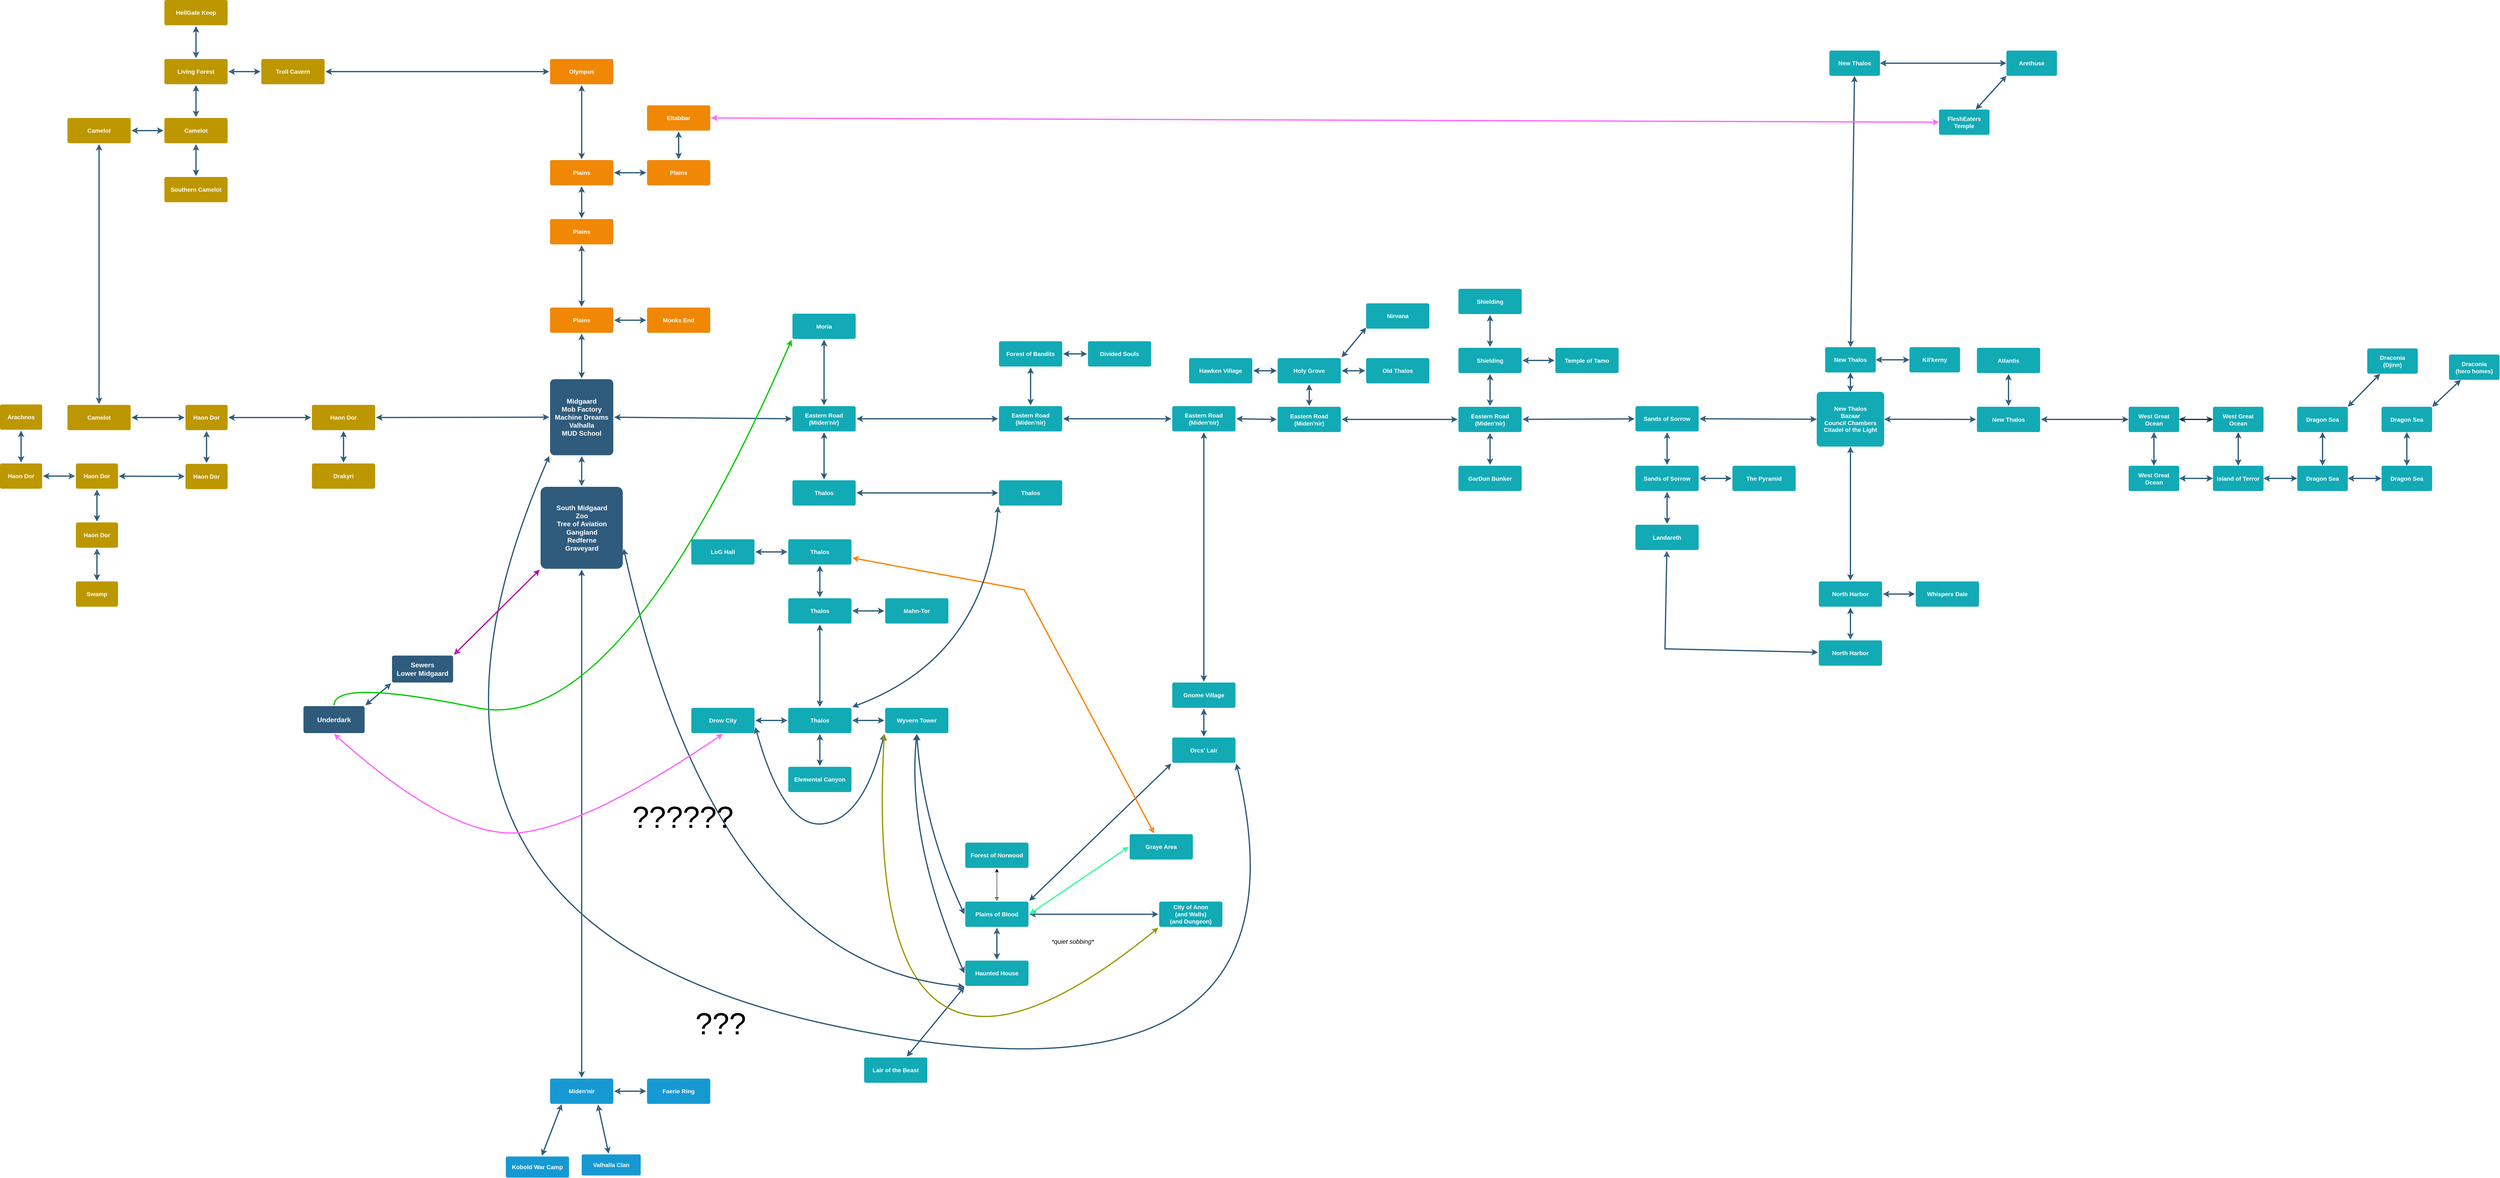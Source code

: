 <mxfile version="20.0.4" type="github">
  <diagram id="6a731a19-8d31-9384-78a2-239565b7b9f0" name="Page-1">
    <mxGraphModel dx="4013" dy="2371" grid="1" gridSize="10" guides="1" tooltips="1" connect="1" arrows="1" fold="1" page="1" pageScale="1" pageWidth="1169" pageHeight="827" background="none" math="0" shadow="0">
      <root>
        <mxCell id="0" />
        <mxCell id="1" parent="0" />
        <mxCell id="RiJoN2eTmRhTmO86q6G4-1902" value="" style="edgeStyle=none;orthogonalLoop=1;jettySize=auto;html=1;fontFamily=Helvetica;fontSize=14;fontColor=#FFFFFF;startArrow=classic;startFill=0;endArrow=classic;endFill=1;labelBackgroundColor=none;rounded=0;strokeColor=#2F5B7C;shadow=0;strokeWidth=3;" edge="1" parent="1" source="1749" target="RiJoN2eTmRhTmO86q6G4-1901">
          <mxGeometry relative="1" as="geometry" />
        </mxCell>
        <mxCell id="1749" value="South Midgaard&lt;br&gt;Zoo&lt;br&gt;Tree of Aviation&lt;br&gt;Gangland&lt;br&gt;Redferne&lt;br&gt;Graveyard" style="rounded=1;whiteSpace=wrap;html=1;shadow=0;labelBackgroundColor=none;strokeColor=none;strokeWidth=3;fillColor=#2F5B7C;fontFamily=Helvetica;fontSize=16;fontColor=#FFFFFF;align=center;fontStyle=1;spacing=5;arcSize=7;perimeterSpacing=2;" parent="1" vertex="1">
          <mxGeometry x="472.5" y="575.5" width="195" height="194.5" as="geometry" />
        </mxCell>
        <mxCell id="1753" value="Haon Dor" style="rounded=1;whiteSpace=wrap;html=1;shadow=0;labelBackgroundColor=none;strokeColor=none;strokeWidth=3;fillColor=#BD9700;fontFamily=Helvetica;fontSize=14;fontColor=#FFFFFF;align=center;spacing=5;fontStyle=1;arcSize=7;perimeterSpacing=2;" parent="1" vertex="1">
          <mxGeometry x="-70" y="381" width="150" height="60" as="geometry" />
        </mxCell>
        <mxCell id="1754" value="Drakyri" style="rounded=1;whiteSpace=wrap;html=1;shadow=0;labelBackgroundColor=none;strokeColor=none;strokeWidth=3;fillColor=#BD9700;fontFamily=Helvetica;fontSize=14;fontColor=#FFFFFF;align=center;spacing=5;fontStyle=1;arcSize=7;perimeterSpacing=2;" parent="1" vertex="1">
          <mxGeometry x="-70" y="520" width="150" height="60" as="geometry" />
        </mxCell>
        <mxCell id="RiJoN2eTmRhTmO86q6G4-1881" value="" style="edgeStyle=none;orthogonalLoop=1;jettySize=auto;html=1;fontFamily=Helvetica;fontSize=14;fontColor=#FFFFFF;startArrow=classic;startFill=0;endArrow=classic;endFill=1;labelBackgroundColor=none;rounded=0;strokeColor=#2F5B7C;shadow=0;strokeWidth=3;" edge="1" parent="1" source="1755" target="RiJoN2eTmRhTmO86q6G4-1880">
          <mxGeometry relative="1" as="geometry" />
        </mxCell>
        <mxCell id="1755" value="Camelot" style="rounded=1;whiteSpace=wrap;html=1;shadow=0;labelBackgroundColor=none;strokeColor=none;strokeWidth=3;fillColor=#BD9700;fontFamily=Helvetica;fontSize=14;fontColor=#FFFFFF;align=center;spacing=5;fontStyle=1;arcSize=7;perimeterSpacing=2;" parent="1" vertex="1">
          <mxGeometry x="-650" y="381" width="150" height="60" as="geometry" />
        </mxCell>
        <mxCell id="RiJoN2eTmRhTmO86q6G4-1923" value="" style="edgeStyle=none;orthogonalLoop=1;jettySize=auto;html=1;fontFamily=Helvetica;fontSize=14;fontColor=#FFFFFF;startArrow=classic;startFill=0;endArrow=classic;endFill=1;labelBackgroundColor=none;rounded=0;strokeColor=#2F5B7C;shadow=0;strokeWidth=3;exitX=0.193;exitY=0.982;exitDx=0;exitDy=0;exitPerimeter=0;" edge="1" parent="1" source="1760" target="RiJoN2eTmRhTmO86q6G4-1922">
          <mxGeometry relative="1" as="geometry" />
        </mxCell>
        <mxCell id="RiJoN2eTmRhTmO86q6G4-1925" value="" style="edgeStyle=none;orthogonalLoop=1;jettySize=auto;html=1;fontFamily=Helvetica;fontSize=14;fontColor=#FFFFFF;startArrow=classic;startFill=0;endArrow=classic;endFill=1;labelBackgroundColor=none;rounded=0;strokeColor=#2F5B7C;shadow=0;strokeWidth=3;exitX=0.75;exitY=1;exitDx=0;exitDy=0;" edge="1" parent="1" source="1760" target="RiJoN2eTmRhTmO86q6G4-1924">
          <mxGeometry relative="1" as="geometry" />
        </mxCell>
        <mxCell id="RiJoN2eTmRhTmO86q6G4-1927" value="" style="edgeStyle=none;orthogonalLoop=1;jettySize=auto;html=1;fontFamily=Helvetica;fontSize=14;fontColor=#FFFFFF;startArrow=classic;startFill=0;endArrow=classic;endFill=1;labelBackgroundColor=none;rounded=0;strokeColor=#2F5B7C;shadow=0;strokeWidth=3;" edge="1" parent="1" source="1760" target="RiJoN2eTmRhTmO86q6G4-1926">
          <mxGeometry relative="1" as="geometry" />
        </mxCell>
        <mxCell id="1760" value="Miden&#39;nir" style="rounded=1;whiteSpace=wrap;html=1;shadow=0;labelBackgroundColor=none;strokeColor=none;strokeWidth=3;fillColor=#1699d3;fontFamily=Helvetica;fontSize=14;fontColor=#FFFFFF;align=center;spacing=5;fontStyle=1;arcSize=7;perimeterSpacing=2;" parent="1" vertex="1">
          <mxGeometry x="495" y="1980" width="150" height="60" as="geometry" />
        </mxCell>
        <mxCell id="RiJoN2eTmRhTmO86q6G4-1897" value="" style="edgeStyle=none;orthogonalLoop=1;jettySize=auto;html=1;fontFamily=Helvetica;fontSize=14;fontColor=#FFFFFF;startArrow=classic;startFill=0;endArrow=classic;endFill=1;labelBackgroundColor=none;rounded=0;strokeColor=#2F5B7C;shadow=0;strokeWidth=3;exitX=0.5;exitY=1;exitDx=0;exitDy=0;" edge="1" parent="1" source="RiJoN2eTmRhTmO86q6G4-1978" target="RiJoN2eTmRhTmO86q6G4-1896">
          <mxGeometry relative="1" as="geometry" />
        </mxCell>
        <mxCell id="RiJoN2eTmRhTmO86q6G4-1979" value="" style="edgeStyle=none;orthogonalLoop=1;jettySize=auto;html=1;fontFamily=Helvetica;fontSize=14;fontColor=#FFFFFF;startArrow=classic;startFill=0;endArrow=classic;endFill=1;labelBackgroundColor=none;rounded=0;strokeColor=#2F5B7C;shadow=0;strokeWidth=3;" edge="1" parent="1" source="1764" target="RiJoN2eTmRhTmO86q6G4-1978">
          <mxGeometry relative="1" as="geometry" />
        </mxCell>
        <mxCell id="RiJoN2eTmRhTmO86q6G4-1981" value="" style="edgeStyle=none;orthogonalLoop=1;jettySize=auto;html=1;fontFamily=Helvetica;fontSize=15;fontColor=#000000;startArrow=classic;startFill=0;endArrow=classic;endFill=1;" edge="1" parent="1" source="1764" target="RiJoN2eTmRhTmO86q6G4-1980">
          <mxGeometry relative="1" as="geometry" />
        </mxCell>
        <mxCell id="RiJoN2eTmRhTmO86q6G4-1984" value="" style="edgeStyle=none;orthogonalLoop=1;jettySize=auto;html=1;fontFamily=Helvetica;fontSize=14;fontColor=#FFFFFF;startArrow=classic;startFill=0;endArrow=classic;endFill=1;labelBackgroundColor=none;rounded=0;strokeColor=#2F5B7C;shadow=0;strokeWidth=3;" edge="1" parent="1" source="1764" target="RiJoN2eTmRhTmO86q6G4-1980">
          <mxGeometry relative="1" as="geometry" />
        </mxCell>
        <mxCell id="1764" value="Plains" style="rounded=1;whiteSpace=wrap;html=1;shadow=0;labelBackgroundColor=none;strokeColor=none;strokeWidth=3;fillColor=#F08705;fontFamily=Helvetica;fontSize=14;fontColor=#FFFFFF;align=center;spacing=5;fontStyle=1;arcSize=7;perimeterSpacing=2;" parent="1" vertex="1">
          <mxGeometry x="495" y="-200" width="150" height="60" as="geometry" />
        </mxCell>
        <mxCell id="1767" value="Olympus" style="rounded=1;whiteSpace=wrap;html=1;shadow=0;labelBackgroundColor=none;strokeColor=none;strokeWidth=3;fillColor=#F08705;fontFamily=Helvetica;fontSize=14;fontColor=#FFFFFF;align=center;spacing=5;arcSize=7;perimeterSpacing=2;fontStyle=1;" parent="1" vertex="1">
          <mxGeometry x="495" y="-440" width="150" height="60" as="geometry" />
        </mxCell>
        <mxCell id="1771" value="Eastern Road&lt;br&gt;(Miden&#39;nir)" style="rounded=1;whiteSpace=wrap;html=1;shadow=0;labelBackgroundColor=none;strokeColor=none;strokeWidth=3;fillColor=#12aab5;fontFamily=Helvetica;fontSize=14;fontColor=#FFFFFF;align=center;spacing=5;fontStyle=1;arcSize=7;perimeterSpacing=2;" parent="1" vertex="1">
          <mxGeometry x="1070" y="384.0" width="150" height="60" as="geometry" />
        </mxCell>
        <mxCell id="1772" value="Thalos" style="rounded=1;whiteSpace=wrap;html=1;shadow=0;labelBackgroundColor=none;strokeColor=none;strokeWidth=3;fillColor=#12aab5;fontFamily=Helvetica;fontSize=14;fontColor=#FFFFFF;align=center;spacing=5;fontStyle=1;arcSize=7;perimeterSpacing=2;" parent="1" vertex="1">
          <mxGeometry x="1070" y="560" width="150" height="60" as="geometry" />
        </mxCell>
        <mxCell id="RiJoN2eTmRhTmO86q6G4-1869" value="" style="edgeStyle=none;orthogonalLoop=1;jettySize=auto;html=1;fontFamily=Helvetica;fontSize=14;fontColor=#FFFFFF;startArrow=classic;startFill=0;endArrow=classic;endFill=1;labelBackgroundColor=none;rounded=0;strokeColor=#2F5B7C;shadow=0;strokeWidth=3;" edge="1" parent="1" source="RiJoN2eTmRhTmO86q6G4-1788" target="RiJoN2eTmRhTmO86q6G4-1868">
          <mxGeometry relative="1" as="geometry" />
        </mxCell>
        <mxCell id="RiJoN2eTmRhTmO86q6G4-1788" value="Haon Dor" style="rounded=1;whiteSpace=wrap;html=1;shadow=0;labelBackgroundColor=none;strokeColor=none;strokeWidth=3;fillColor=#BD9700;fontFamily=Helvetica;fontSize=14;fontColor=#FFFFFF;align=center;spacing=5;fontStyle=1;arcSize=7;perimeterSpacing=2;" vertex="1" parent="1">
          <mxGeometry x="-370" y="381" width="100" height="60" as="geometry" />
        </mxCell>
        <mxCell id="RiJoN2eTmRhTmO86q6G4-1955" value="" style="edgeStyle=none;orthogonalLoop=1;jettySize=auto;html=1;fontFamily=Helvetica;fontSize=14;fontColor=#FFFFFF;startArrow=classic;startFill=0;endArrow=classic;endFill=1;labelBackgroundColor=none;rounded=0;strokeColor=#2F5B7C;shadow=0;strokeWidth=3;entryX=0;entryY=0.5;entryDx=0;entryDy=0;" edge="1" parent="1" source="RiJoN2eTmRhTmO86q6G4-1792" target="RiJoN2eTmRhTmO86q6G4-1996">
          <mxGeometry relative="1" as="geometry" />
        </mxCell>
        <mxCell id="RiJoN2eTmRhTmO86q6G4-1969" value="" style="edgeStyle=none;orthogonalLoop=1;jettySize=auto;html=1;fontFamily=Helvetica;fontSize=14;fontColor=#FFFFFF;startArrow=classic;startFill=0;endArrow=classic;endFill=1;labelBackgroundColor=none;rounded=0;strokeColor=#2F5B7C;shadow=0;strokeWidth=3;" edge="1" parent="1" source="RiJoN2eTmRhTmO86q6G4-1792" target="RiJoN2eTmRhTmO86q6G4-1968">
          <mxGeometry relative="1" as="geometry" />
        </mxCell>
        <mxCell id="RiJoN2eTmRhTmO86q6G4-1792" value="New Thalos&lt;br&gt;Bazaar&lt;br&gt;Council Chambers&lt;br&gt;Citadel of the Light" style="rounded=1;whiteSpace=wrap;html=1;fontFamily=Helvetica;fontSize=14;fontColor=#FFFFFF;fillColor=#12aab5;strokeColor=none;shadow=0;labelBackgroundColor=none;strokeWidth=3;spacing=5;fontStyle=1;arcSize=7;" vertex="1" parent="1">
          <mxGeometry x="3500" y="350" width="160" height="130" as="geometry" />
        </mxCell>
        <mxCell id="RiJoN2eTmRhTmO86q6G4-1929" value="" style="edgeStyle=none;orthogonalLoop=1;jettySize=auto;html=1;fontFamily=Helvetica;fontSize=14;fontColor=#FFFFFF;startArrow=classic;startFill=0;endArrow=classic;endFill=1;labelBackgroundColor=none;rounded=0;strokeColor=#2F5B7C;shadow=0;strokeWidth=3;" edge="1" parent="1" source="RiJoN2eTmRhTmO86q6G4-1793" target="RiJoN2eTmRhTmO86q6G4-1928">
          <mxGeometry relative="1" as="geometry" />
        </mxCell>
        <mxCell id="RiJoN2eTmRhTmO86q6G4-1793" value="Eastern Road&lt;br&gt;(Miden&#39;nir)" style="rounded=1;whiteSpace=wrap;html=1;shadow=0;labelBackgroundColor=none;strokeColor=none;strokeWidth=3;fillColor=#12aab5;fontFamily=Helvetica;fontSize=14;fontColor=#FFFFFF;align=center;spacing=5;fontStyle=1;arcSize=7;perimeterSpacing=2;" vertex="1" parent="1">
          <mxGeometry x="2221" y="385.5" width="150" height="60" as="geometry" />
        </mxCell>
        <mxCell id="RiJoN2eTmRhTmO86q6G4-1795" value="Moria" style="rounded=1;whiteSpace=wrap;html=1;shadow=0;labelBackgroundColor=none;strokeColor=none;strokeWidth=3;fillColor=#12aab5;fontFamily=Helvetica;fontSize=14;fontColor=#FFFFFF;align=center;spacing=5;fontStyle=1;arcSize=7;perimeterSpacing=2;" vertex="1" parent="1">
          <mxGeometry x="1070" y="164.5" width="150" height="60" as="geometry" />
        </mxCell>
        <mxCell id="RiJoN2eTmRhTmO86q6G4-1796" value="" style="endArrow=classic;startArrow=classic;html=1;rounded=0;shadow=0;labelBackgroundColor=none;fontFamily=Helvetica;fontSize=16;fontColor=#23445D;strokeColor=#2F5B7C;strokeWidth=3;shape=connector;jumpStyle=none;entryX=0.5;entryY=0;entryDx=0;entryDy=0;exitX=0.5;exitY=1;exitDx=0;exitDy=0;" edge="1" parent="1" source="RiJoN2eTmRhTmO86q6G4-1795" target="1771">
          <mxGeometry width="50" height="50" relative="1" as="geometry">
            <mxPoint x="1200" y="324.5" as="sourcePoint" />
            <mxPoint x="1150" y="384.5" as="targetPoint" />
          </mxGeometry>
        </mxCell>
        <mxCell id="RiJoN2eTmRhTmO86q6G4-1798" value="Eastern Road&lt;br&gt;(Miden&#39;nir)" style="rounded=1;whiteSpace=wrap;html=1;shadow=0;labelBackgroundColor=none;strokeColor=none;strokeWidth=3;fillColor=#12aab5;fontFamily=Helvetica;fontSize=14;fontColor=#FFFFFF;align=center;spacing=5;fontStyle=1;arcSize=7;perimeterSpacing=2;" vertex="1" parent="1">
          <mxGeometry x="1560" y="384.0" width="150" height="60" as="geometry" />
        </mxCell>
        <mxCell id="RiJoN2eTmRhTmO86q6G4-1801" value="" style="endArrow=classic;startArrow=classic;html=1;rounded=0;shadow=0;labelBackgroundColor=none;fontFamily=Helvetica;fontSize=14;fontColor=#FFFFFF;strokeColor=#2F5B7C;strokeWidth=3;shape=connector;jumpStyle=none;exitX=1;exitY=0.5;exitDx=0;exitDy=0;entryX=0;entryY=0.5;entryDx=0;entryDy=0;" edge="1" parent="1" source="RiJoN2eTmRhTmO86q6G4-1901" target="1771">
          <mxGeometry width="50" height="50" relative="1" as="geometry">
            <mxPoint x="750" y="430" as="sourcePoint" />
            <mxPoint x="800" y="380" as="targetPoint" />
          </mxGeometry>
        </mxCell>
        <mxCell id="RiJoN2eTmRhTmO86q6G4-1803" value="" style="endArrow=classic;startArrow=classic;html=1;rounded=0;shadow=0;labelBackgroundColor=none;fontFamily=Helvetica;fontSize=14;fontColor=#FFFFFF;strokeColor=#2F5B7C;strokeWidth=3;shape=connector;jumpStyle=none;entryX=0.5;entryY=1;entryDx=0;entryDy=0;exitX=0.5;exitY=0;exitDx=0;exitDy=0;" edge="1" parent="1" source="1764" target="1767">
          <mxGeometry width="50" height="50" relative="1" as="geometry">
            <mxPoint x="580" y="8.5" as="sourcePoint" />
            <mxPoint x="580" y="-98" as="targetPoint" />
          </mxGeometry>
        </mxCell>
        <mxCell id="RiJoN2eTmRhTmO86q6G4-1804" value="" style="endArrow=classic;startArrow=classic;html=1;rounded=0;shadow=0;labelBackgroundColor=none;fontFamily=Helvetica;fontSize=14;fontColor=#FFFFFF;strokeColor=#2F5B7C;strokeWidth=3;shape=connector;jumpStyle=none;entryX=1;entryY=0.5;entryDx=0;entryDy=0;exitX=0;exitY=0.5;exitDx=0;exitDy=0;" edge="1" parent="1" source="RiJoN2eTmRhTmO86q6G4-1901" target="1753">
          <mxGeometry width="50" height="50" relative="1" as="geometry">
            <mxPoint x="590" y="398.5" as="sourcePoint" />
            <mxPoint x="590" y="292" as="targetPoint" />
          </mxGeometry>
        </mxCell>
        <mxCell id="RiJoN2eTmRhTmO86q6G4-1805" value="" style="endArrow=classic;startArrow=classic;html=1;rounded=0;shadow=0;labelBackgroundColor=none;fontFamily=Helvetica;fontSize=14;fontColor=#FFFFFF;strokeColor=#2F5B7C;strokeWidth=3;shape=connector;jumpStyle=none;entryX=0.5;entryY=1;entryDx=0;entryDy=0;exitX=0.5;exitY=0;exitDx=0;exitDy=0;" edge="1" parent="1" source="1754" target="1753">
          <mxGeometry width="50" height="50" relative="1" as="geometry">
            <mxPoint x="320" y="404" as="sourcePoint" />
            <mxPoint x="320" y="297.5" as="targetPoint" />
          </mxGeometry>
        </mxCell>
        <mxCell id="RiJoN2eTmRhTmO86q6G4-1806" value="" style="endArrow=classic;startArrow=classic;html=1;rounded=0;shadow=0;labelBackgroundColor=none;fontFamily=Helvetica;fontSize=14;fontColor=#FFFFFF;strokeColor=#2F5B7C;strokeWidth=3;shape=connector;jumpStyle=none;entryX=0.5;entryY=1;entryDx=0;entryDy=0;exitX=0.5;exitY=0;exitDx=0;exitDy=0;" edge="1" parent="1" source="1760" target="1749">
          <mxGeometry width="50" height="50" relative="1" as="geometry">
            <mxPoint x="610" y="613.5" as="sourcePoint" />
            <mxPoint x="610" y="507" as="targetPoint" />
          </mxGeometry>
        </mxCell>
        <mxCell id="RiJoN2eTmRhTmO86q6G4-1807" value="" style="endArrow=classic;startArrow=classic;html=1;rounded=0;shadow=0;labelBackgroundColor=none;fontFamily=Helvetica;fontSize=14;fontColor=#FFFFFF;strokeColor=#2F5B7C;strokeWidth=3;shape=connector;jumpStyle=none;entryX=0;entryY=0.5;entryDx=0;entryDy=0;exitX=1;exitY=0.5;exitDx=0;exitDy=0;" edge="1" parent="1" source="1772" target="RiJoN2eTmRhTmO86q6G4-1834">
          <mxGeometry width="50" height="50" relative="1" as="geometry">
            <mxPoint x="910" y="428.5" as="sourcePoint" />
            <mxPoint x="910" y="322" as="targetPoint" />
          </mxGeometry>
        </mxCell>
        <mxCell id="RiJoN2eTmRhTmO86q6G4-1808" value="" style="endArrow=classic;startArrow=classic;html=1;rounded=0;shadow=0;labelBackgroundColor=none;fontFamily=Helvetica;fontSize=14;fontColor=#FFFFFF;strokeColor=#2F5B7C;strokeWidth=3;shape=connector;jumpStyle=none;entryX=0;entryY=0.5;entryDx=0;entryDy=0;exitX=1;exitY=0.5;exitDx=0;exitDy=0;" edge="1" parent="1" source="1771" target="RiJoN2eTmRhTmO86q6G4-1798">
          <mxGeometry width="50" height="50" relative="1" as="geometry">
            <mxPoint x="920" y="438.5" as="sourcePoint" />
            <mxPoint x="920" y="332" as="targetPoint" />
          </mxGeometry>
        </mxCell>
        <mxCell id="RiJoN2eTmRhTmO86q6G4-1809" value="Eastern Road&lt;br&gt;(Miden&#39;nir)" style="rounded=1;whiteSpace=wrap;html=1;shadow=0;labelBackgroundColor=none;strokeColor=none;strokeWidth=3;fillColor=#12aab5;fontFamily=Helvetica;fontSize=14;fontColor=#FFFFFF;align=center;spacing=5;fontStyle=1;arcSize=7;perimeterSpacing=2;" vertex="1" parent="1">
          <mxGeometry x="1971" y="384.0" width="150" height="60" as="geometry" />
        </mxCell>
        <mxCell id="RiJoN2eTmRhTmO86q6G4-1810" value="" style="endArrow=classic;startArrow=classic;html=1;rounded=0;shadow=0;labelBackgroundColor=none;fontFamily=Helvetica;fontSize=14;fontColor=#FFFFFF;strokeColor=#2F5B7C;strokeWidth=3;shape=connector;jumpStyle=none;entryX=0;entryY=0.5;entryDx=0;entryDy=0;exitX=1;exitY=0.5;exitDx=0;exitDy=0;" edge="1" parent="1" source="RiJoN2eTmRhTmO86q6G4-1798" target="RiJoN2eTmRhTmO86q6G4-1809">
          <mxGeometry width="50" height="50" relative="1" as="geometry">
            <mxPoint x="1483" y="424.0" as="sourcePoint" />
            <mxPoint x="1568" y="424.0" as="targetPoint" />
          </mxGeometry>
        </mxCell>
        <mxCell id="RiJoN2eTmRhTmO86q6G4-1811" value="" style="endArrow=classic;startArrow=classic;html=1;rounded=0;shadow=0;labelBackgroundColor=none;fontFamily=Helvetica;fontSize=14;fontColor=#FFFFFF;strokeColor=#2F5B7C;strokeWidth=3;shape=connector;jumpStyle=none;entryX=0;entryY=0.5;entryDx=0;entryDy=0;exitX=1;exitY=0.5;exitDx=0;exitDy=0;" edge="1" parent="1" source="RiJoN2eTmRhTmO86q6G4-1809" target="RiJoN2eTmRhTmO86q6G4-1793">
          <mxGeometry width="50" height="50" relative="1" as="geometry">
            <mxPoint x="1683" y="434.0" as="sourcePoint" />
            <mxPoint x="1768" y="434.0" as="targetPoint" />
          </mxGeometry>
        </mxCell>
        <mxCell id="RiJoN2eTmRhTmO86q6G4-1812" value="" style="endArrow=classic;startArrow=classic;html=1;rounded=0;shadow=0;labelBackgroundColor=none;fontFamily=Helvetica;fontSize=14;fontColor=#FFFFFF;strokeColor=#2F5B7C;strokeWidth=3;shape=connector;jumpStyle=none;entryX=1;entryY=0.5;entryDx=0;entryDy=0;exitX=0;exitY=0.5;exitDx=0;exitDy=0;" edge="1" parent="1" source="1753" target="RiJoN2eTmRhTmO86q6G4-1788">
          <mxGeometry width="50" height="50" relative="1" as="geometry">
            <mxPoint x="-139" y="409.5" as="sourcePoint" />
            <mxPoint x="-270" y="409.5" as="targetPoint" />
          </mxGeometry>
        </mxCell>
        <mxCell id="RiJoN2eTmRhTmO86q6G4-1813" value="" style="endArrow=classic;startArrow=classic;html=1;rounded=0;shadow=0;labelBackgroundColor=none;fontFamily=Helvetica;fontSize=14;fontColor=#FFFFFF;strokeColor=#2F5B7C;strokeWidth=3;shape=connector;jumpStyle=none;entryX=1;entryY=0.5;entryDx=0;entryDy=0;exitX=0;exitY=0.5;exitDx=0;exitDy=0;" edge="1" parent="1" source="RiJoN2eTmRhTmO86q6G4-1788" target="1755">
          <mxGeometry width="50" height="50" relative="1" as="geometry">
            <mxPoint x="-379" y="485.5" as="sourcePoint" />
            <mxPoint x="-510" y="485.5" as="targetPoint" />
          </mxGeometry>
        </mxCell>
        <mxCell id="RiJoN2eTmRhTmO86q6G4-1814" value="Forest of Bandits" style="rounded=1;whiteSpace=wrap;html=1;shadow=0;labelBackgroundColor=none;strokeColor=none;strokeWidth=3;fillColor=#12aab5;fontFamily=Helvetica;fontSize=14;fontColor=#FFFFFF;align=center;spacing=5;fontStyle=1;arcSize=7;perimeterSpacing=2;" vertex="1" parent="1">
          <mxGeometry x="1560" y="230.0" width="150" height="60" as="geometry" />
        </mxCell>
        <mxCell id="RiJoN2eTmRhTmO86q6G4-1815" value="" style="endArrow=classic;startArrow=classic;html=1;rounded=0;shadow=0;labelBackgroundColor=none;fontFamily=Helvetica;fontSize=14;fontColor=#FFFFFF;strokeColor=#2F5B7C;strokeWidth=3;shape=connector;jumpStyle=none;entryX=0.5;entryY=1;entryDx=0;entryDy=0;" edge="1" parent="1" source="RiJoN2eTmRhTmO86q6G4-1798" target="RiJoN2eTmRhTmO86q6G4-1814">
          <mxGeometry width="50" height="50" relative="1" as="geometry">
            <mxPoint x="1483" y="424.0" as="sourcePoint" />
            <mxPoint x="1568" y="424.0" as="targetPoint" />
          </mxGeometry>
        </mxCell>
        <mxCell id="RiJoN2eTmRhTmO86q6G4-1816" value="Divided Souls" style="rounded=1;whiteSpace=wrap;html=1;shadow=0;labelBackgroundColor=none;strokeColor=none;strokeWidth=3;fillColor=#12aab5;fontFamily=Helvetica;fontSize=14;fontColor=#FFFFFF;align=center;spacing=5;fontStyle=1;arcSize=7;perimeterSpacing=2;" vertex="1" parent="1">
          <mxGeometry x="1771" y="230.0" width="150" height="60" as="geometry" />
        </mxCell>
        <mxCell id="RiJoN2eTmRhTmO86q6G4-1817" value="" style="endArrow=classic;startArrow=classic;html=1;rounded=0;shadow=0;labelBackgroundColor=none;fontFamily=Helvetica;fontSize=14;fontColor=#FFFFFF;strokeColor=#2F5B7C;strokeWidth=3;shape=connector;jumpStyle=none;entryX=0;entryY=0.5;entryDx=0;entryDy=0;exitX=1;exitY=0.5;exitDx=0;exitDy=0;" edge="1" parent="1" source="RiJoN2eTmRhTmO86q6G4-1814" target="RiJoN2eTmRhTmO86q6G4-1816">
          <mxGeometry width="50" height="50" relative="1" as="geometry">
            <mxPoint x="1645" y="392" as="sourcePoint" />
            <mxPoint x="1645" y="302" as="targetPoint" />
          </mxGeometry>
        </mxCell>
        <mxCell id="RiJoN2eTmRhTmO86q6G4-1818" value="Gnome Village" style="rounded=1;whiteSpace=wrap;html=1;shadow=0;labelBackgroundColor=none;strokeColor=none;strokeWidth=3;fillColor=#12aab5;fontFamily=Helvetica;fontSize=14;fontColor=#FFFFFF;align=center;spacing=5;fontStyle=1;arcSize=7;perimeterSpacing=2;" vertex="1" parent="1">
          <mxGeometry x="1971" y="1040" width="150" height="60" as="geometry" />
        </mxCell>
        <mxCell id="RiJoN2eTmRhTmO86q6G4-1819" value="" style="endArrow=classic;startArrow=classic;html=1;rounded=0;shadow=0;labelBackgroundColor=none;fontFamily=Helvetica;fontSize=14;fontColor=#FFFFFF;strokeColor=#2F5B7C;strokeWidth=3;shape=connector;jumpStyle=none;entryX=0.5;entryY=0;entryDx=0;entryDy=0;exitX=0.5;exitY=1;exitDx=0;exitDy=0;" edge="1" parent="1" source="RiJoN2eTmRhTmO86q6G4-1809" target="RiJoN2eTmRhTmO86q6G4-1818">
          <mxGeometry width="50" height="50" relative="1" as="geometry">
            <mxPoint x="2133" y="424" as="sourcePoint" />
            <mxPoint x="2229" y="425.5" as="targetPoint" />
          </mxGeometry>
        </mxCell>
        <mxCell id="RiJoN2eTmRhTmO86q6G4-1820" value="Orcs&#39; Lair" style="rounded=1;whiteSpace=wrap;html=1;shadow=0;labelBackgroundColor=none;strokeColor=none;strokeWidth=3;fillColor=#12aab5;fontFamily=Helvetica;fontSize=14;fontColor=#FFFFFF;align=center;spacing=5;fontStyle=1;arcSize=7;perimeterSpacing=2;" vertex="1" parent="1">
          <mxGeometry x="1971" y="1170.5" width="150" height="60" as="geometry" />
        </mxCell>
        <mxCell id="RiJoN2eTmRhTmO86q6G4-1821" value="" style="endArrow=classic;startArrow=classic;html=1;rounded=0;shadow=0;labelBackgroundColor=none;fontFamily=Helvetica;fontSize=14;fontColor=#FFFFFF;strokeColor=#2F5B7C;strokeWidth=3;shape=connector;jumpStyle=none;entryX=0.5;entryY=0;entryDx=0;entryDy=0;exitX=0.5;exitY=1;exitDx=0;exitDy=0;" edge="1" parent="1" source="RiJoN2eTmRhTmO86q6G4-1818" target="RiJoN2eTmRhTmO86q6G4-1820">
          <mxGeometry width="50" height="50" relative="1" as="geometry">
            <mxPoint x="2056" y="996.0" as="sourcePoint" />
            <mxPoint x="2056" y="1048.0" as="targetPoint" />
          </mxGeometry>
        </mxCell>
        <mxCell id="RiJoN2eTmRhTmO86q6G4-1858" value="" style="edgeStyle=none;orthogonalLoop=1;jettySize=auto;html=1;fontFamily=Helvetica;fontSize=14;fontColor=#FFFFFF;startArrow=classic;startFill=0;endArrow=classic;endFill=1;labelBackgroundColor=none;rounded=0;strokeColor=#2F5B7C;shadow=0;strokeWidth=3;" edge="1" parent="1" source="RiJoN2eTmRhTmO86q6G4-1822" target="RiJoN2eTmRhTmO86q6G4-1857">
          <mxGeometry relative="1" as="geometry" />
        </mxCell>
        <mxCell id="RiJoN2eTmRhTmO86q6G4-1860" value="" style="edgeStyle=none;orthogonalLoop=1;jettySize=auto;html=1;fontFamily=Helvetica;fontSize=14;fontColor=#FFFFFF;startArrow=classic;startFill=0;endArrow=classic;endFill=1;labelBackgroundColor=none;rounded=0;strokeColor=#2F5B7C;shadow=0;strokeWidth=3;" edge="1" parent="1" source="RiJoN2eTmRhTmO86q6G4-1822" target="RiJoN2eTmRhTmO86q6G4-1859">
          <mxGeometry relative="1" as="geometry" />
        </mxCell>
        <mxCell id="RiJoN2eTmRhTmO86q6G4-1919" value="" style="edgeStyle=none;orthogonalLoop=1;jettySize=auto;html=1;fontFamily=Helvetica;fontSize=15;fontColor=#000000;startArrow=classic;startFill=0;endArrow=classic;endFill=1;" edge="1" parent="1" source="RiJoN2eTmRhTmO86q6G4-1822" target="RiJoN2eTmRhTmO86q6G4-1918">
          <mxGeometry relative="1" as="geometry" />
        </mxCell>
        <mxCell id="RiJoN2eTmRhTmO86q6G4-1822" value="Plains of Blood" style="rounded=1;whiteSpace=wrap;html=1;shadow=0;labelBackgroundColor=none;strokeColor=none;strokeWidth=3;fillColor=#12aab5;fontFamily=Helvetica;fontSize=14;fontColor=#FFFFFF;align=center;spacing=5;fontStyle=1;arcSize=7;perimeterSpacing=2;" vertex="1" parent="1">
          <mxGeometry x="1480" y="1560" width="150" height="60" as="geometry" />
        </mxCell>
        <mxCell id="RiJoN2eTmRhTmO86q6G4-1823" value="" style="endArrow=classic;startArrow=classic;html=1;rounded=0;shadow=0;labelBackgroundColor=none;fontFamily=Helvetica;fontSize=14;fontColor=#FFFFFF;strokeColor=#2F5B7C;strokeWidth=3;shape=connector;jumpStyle=none;entryX=1;entryY=0;entryDx=0;entryDy=0;exitX=0;exitY=1;exitDx=0;exitDy=0;" edge="1" parent="1" source="RiJoN2eTmRhTmO86q6G4-1820" target="RiJoN2eTmRhTmO86q6G4-1822">
          <mxGeometry width="50" height="50" relative="1" as="geometry">
            <mxPoint x="2056" y="1112.0" as="sourcePoint" />
            <mxPoint x="2056" y="1178.5" as="targetPoint" />
          </mxGeometry>
        </mxCell>
        <mxCell id="RiJoN2eTmRhTmO86q6G4-1824" value="Holy Grove" style="rounded=1;whiteSpace=wrap;html=1;shadow=0;labelBackgroundColor=none;strokeColor=none;strokeWidth=3;fillColor=#12aab5;fontFamily=Helvetica;fontSize=14;fontColor=#FFFFFF;align=center;spacing=5;fontStyle=1;arcSize=7;perimeterSpacing=2;" vertex="1" parent="1">
          <mxGeometry x="2221" y="270.0" width="150" height="60" as="geometry" />
        </mxCell>
        <mxCell id="RiJoN2eTmRhTmO86q6G4-1825" value="" style="endArrow=classic;startArrow=classic;html=1;rounded=0;shadow=0;labelBackgroundColor=none;fontFamily=Helvetica;fontSize=16;fontColor=#23445D;strokeColor=#2F5B7C;strokeWidth=3;shape=connector;jumpStyle=none;entryX=0.5;entryY=1;entryDx=0;entryDy=0;" edge="1" parent="1" source="RiJoN2eTmRhTmO86q6G4-1793" target="RiJoN2eTmRhTmO86q6G4-1824">
          <mxGeometry width="50" height="50" relative="1" as="geometry">
            <mxPoint x="2383.0" y="425.5" as="sourcePoint" />
            <mxPoint x="2531" y="425.5" as="targetPoint" />
          </mxGeometry>
        </mxCell>
        <mxCell id="RiJoN2eTmRhTmO86q6G4-1826" value="Old Thalos" style="rounded=1;whiteSpace=wrap;html=1;shadow=0;labelBackgroundColor=none;strokeColor=none;strokeWidth=3;fillColor=#12aab5;fontFamily=Helvetica;fontSize=14;fontColor=#FFFFFF;align=center;spacing=5;fontStyle=1;arcSize=7;perimeterSpacing=2;" vertex="1" parent="1">
          <mxGeometry x="2431" y="270.0" width="150" height="60" as="geometry" />
        </mxCell>
        <mxCell id="RiJoN2eTmRhTmO86q6G4-1827" value="" style="endArrow=classic;startArrow=classic;html=1;rounded=0;shadow=0;labelBackgroundColor=none;fontFamily=Helvetica;fontSize=16;fontColor=#23445D;strokeColor=#2F5B7C;strokeWidth=3;shape=connector;jumpStyle=none;entryX=0;entryY=0.5;entryDx=0;entryDy=0;exitX=1;exitY=0.5;exitDx=0;exitDy=0;" edge="1" parent="1" source="RiJoN2eTmRhTmO86q6G4-1824" target="RiJoN2eTmRhTmO86q6G4-1826">
          <mxGeometry width="50" height="50" relative="1" as="geometry">
            <mxPoint x="2306" y="393.5" as="sourcePoint" />
            <mxPoint x="2306" y="342.0" as="targetPoint" />
          </mxGeometry>
        </mxCell>
        <mxCell id="RiJoN2eTmRhTmO86q6G4-1828" value="Nirvana" style="rounded=1;whiteSpace=wrap;html=1;shadow=0;labelBackgroundColor=none;strokeColor=none;strokeWidth=3;fillColor=#12aab5;fontFamily=Helvetica;fontSize=14;fontColor=#FFFFFF;align=center;spacing=5;fontStyle=1;arcSize=7;perimeterSpacing=2;" vertex="1" parent="1">
          <mxGeometry x="2431" y="140.0" width="150" height="60" as="geometry" />
        </mxCell>
        <mxCell id="RiJoN2eTmRhTmO86q6G4-1829" value="" style="endArrow=classic;startArrow=classic;html=1;rounded=0;shadow=0;labelBackgroundColor=none;fontFamily=Helvetica;fontSize=16;fontColor=#23445D;strokeColor=#2F5B7C;strokeWidth=3;shape=connector;jumpStyle=none;entryX=0.013;entryY=0.932;entryDx=0;entryDy=0;exitX=1;exitY=0;exitDx=0;exitDy=0;entryPerimeter=0;" edge="1" parent="1" source="RiJoN2eTmRhTmO86q6G4-1824" target="RiJoN2eTmRhTmO86q6G4-1828">
          <mxGeometry width="50" height="50" relative="1" as="geometry">
            <mxPoint x="2383.0" y="310.0" as="sourcePoint" />
            <mxPoint x="2439.0" y="310.0" as="targetPoint" />
          </mxGeometry>
        </mxCell>
        <mxCell id="RiJoN2eTmRhTmO86q6G4-1830" value="Hawken Village" style="rounded=1;whiteSpace=wrap;html=1;shadow=0;labelBackgroundColor=none;strokeColor=none;strokeWidth=3;fillColor=#12aab5;fontFamily=Helvetica;fontSize=14;fontColor=#FFFFFF;align=center;spacing=5;fontStyle=1;arcSize=7;perimeterSpacing=2;" vertex="1" parent="1">
          <mxGeometry x="2011" y="270.0" width="150" height="60" as="geometry" />
        </mxCell>
        <mxCell id="RiJoN2eTmRhTmO86q6G4-1831" value="" style="endArrow=classic;startArrow=classic;html=1;rounded=0;shadow=0;labelBackgroundColor=none;fontFamily=Helvetica;fontSize=16;fontColor=#23445D;strokeColor=#2F5B7C;strokeWidth=3;shape=connector;jumpStyle=none;entryX=0;entryY=0.5;entryDx=0;entryDy=0;exitX=1;exitY=0.5;exitDx=0;exitDy=0;" edge="1" parent="1" source="RiJoN2eTmRhTmO86q6G4-1830" target="RiJoN2eTmRhTmO86q6G4-1824">
          <mxGeometry width="50" height="50" relative="1" as="geometry">
            <mxPoint x="2383.0" y="278" as="sourcePoint" />
            <mxPoint x="2441.002" y="207.648" as="targetPoint" />
          </mxGeometry>
        </mxCell>
        <mxCell id="RiJoN2eTmRhTmO86q6G4-1833" value="" style="endArrow=classic;startArrow=classic;html=1;rounded=0;shadow=0;labelBackgroundColor=none;fontFamily=Helvetica;fontSize=14;fontColor=#FFFFFF;strokeColor=#2F5B7C;strokeWidth=3;shape=connector;jumpStyle=none;entryX=0.5;entryY=1;entryDx=0;entryDy=0;exitX=0.5;exitY=0;exitDx=0;exitDy=0;" edge="1" parent="1" source="1772" target="1771">
          <mxGeometry width="50" height="50" relative="1" as="geometry">
            <mxPoint x="1072" y="678" as="sourcePoint" />
            <mxPoint x="1098" y="642.5" as="targetPoint" />
          </mxGeometry>
        </mxCell>
        <mxCell id="RiJoN2eTmRhTmO86q6G4-1834" value="Thalos" style="rounded=1;whiteSpace=wrap;html=1;shadow=0;labelBackgroundColor=none;strokeColor=none;strokeWidth=3;fillColor=#12aab5;fontFamily=Helvetica;fontSize=14;fontColor=#FFFFFF;align=center;spacing=5;fontStyle=1;arcSize=7;perimeterSpacing=2;" vertex="1" parent="1">
          <mxGeometry x="1560" y="560" width="150" height="60" as="geometry" />
        </mxCell>
        <mxCell id="RiJoN2eTmRhTmO86q6G4-1839" value="" style="edgeStyle=none;orthogonalLoop=1;jettySize=auto;html=1;fontFamily=Helvetica;fontSize=14;fontColor=#FFFFFF;startArrow=classic;startFill=0;endArrow=classic;endFill=1;labelBackgroundColor=none;rounded=0;strokeColor=#2F5B7C;shadow=0;strokeWidth=3;" edge="1" parent="1" source="RiJoN2eTmRhTmO86q6G4-1836" target="RiJoN2eTmRhTmO86q6G4-1838">
          <mxGeometry relative="1" as="geometry" />
        </mxCell>
        <mxCell id="RiJoN2eTmRhTmO86q6G4-1841" value="" style="edgeStyle=none;orthogonalLoop=1;jettySize=auto;html=1;fontFamily=Helvetica;fontSize=14;fontColor=#FFFFFF;startArrow=classic;startFill=0;endArrow=classic;endFill=1;labelBackgroundColor=none;rounded=0;strokeColor=#2F5B7C;shadow=0;strokeWidth=3;" edge="1" parent="1" source="RiJoN2eTmRhTmO86q6G4-1836" target="RiJoN2eTmRhTmO86q6G4-1840">
          <mxGeometry relative="1" as="geometry" />
        </mxCell>
        <mxCell id="RiJoN2eTmRhTmO86q6G4-1852" value="" style="edgeStyle=none;orthogonalLoop=1;jettySize=auto;html=1;fontFamily=Helvetica;fontSize=14;fontColor=#FFFFFF;startArrow=classic;startFill=0;endArrow=classic;endFill=1;labelBackgroundColor=none;rounded=0;strokeColor=#2F5B7C;shadow=0;strokeWidth=3;" edge="1" parent="1" source="RiJoN2eTmRhTmO86q6G4-1836" target="RiJoN2eTmRhTmO86q6G4-1851">
          <mxGeometry relative="1" as="geometry" />
        </mxCell>
        <mxCell id="RiJoN2eTmRhTmO86q6G4-1854" value="" style="edgeStyle=none;orthogonalLoop=1;jettySize=auto;html=1;fontFamily=Helvetica;fontSize=14;fontColor=#FFFFFF;startArrow=classic;startFill=0;endArrow=classic;endFill=1;labelBackgroundColor=none;rounded=0;strokeColor=#2F5B7C;shadow=0;strokeWidth=3;" edge="1" parent="1" source="RiJoN2eTmRhTmO86q6G4-1836" target="RiJoN2eTmRhTmO86q6G4-1853">
          <mxGeometry relative="1" as="geometry" />
        </mxCell>
        <mxCell id="RiJoN2eTmRhTmO86q6G4-1836" value="Thalos" style="rounded=1;whiteSpace=wrap;html=1;shadow=0;labelBackgroundColor=none;strokeColor=none;strokeWidth=3;fillColor=#12aab5;fontFamily=Helvetica;fontSize=14;fontColor=#FFFFFF;align=center;spacing=5;fontStyle=1;arcSize=7;perimeterSpacing=2;" vertex="1" parent="1">
          <mxGeometry x="1060" y="1100" width="150" height="60" as="geometry" />
        </mxCell>
        <mxCell id="RiJoN2eTmRhTmO86q6G4-1838" value="Drow City" style="rounded=1;whiteSpace=wrap;html=1;shadow=0;labelBackgroundColor=none;strokeColor=none;strokeWidth=3;fillColor=#12aab5;fontFamily=Helvetica;fontSize=14;fontColor=#FFFFFF;align=center;spacing=5;fontStyle=1;arcSize=7;perimeterSpacing=2;" vertex="1" parent="1">
          <mxGeometry x="830" y="1100" width="150" height="60" as="geometry" />
        </mxCell>
        <mxCell id="RiJoN2eTmRhTmO86q6G4-1843" value="" style="edgeStyle=none;orthogonalLoop=1;jettySize=auto;html=1;fontFamily=Helvetica;fontSize=14;fontColor=#FFFFFF;startArrow=classic;startFill=0;endArrow=classic;endFill=1;labelBackgroundColor=none;rounded=0;strokeColor=#2F5B7C;shadow=0;strokeWidth=3;" edge="1" parent="1" source="RiJoN2eTmRhTmO86q6G4-1840" target="RiJoN2eTmRhTmO86q6G4-1842">
          <mxGeometry relative="1" as="geometry" />
        </mxCell>
        <mxCell id="RiJoN2eTmRhTmO86q6G4-1845" value="" style="edgeStyle=none;orthogonalLoop=1;jettySize=auto;html=1;fontFamily=Helvetica;fontSize=14;fontColor=#FFFFFF;startArrow=classic;startFill=0;endArrow=classic;endFill=1;labelBackgroundColor=none;rounded=0;strokeColor=#2F5B7C;shadow=0;strokeWidth=3;" edge="1" parent="1" source="RiJoN2eTmRhTmO86q6G4-1840" target="RiJoN2eTmRhTmO86q6G4-1844">
          <mxGeometry relative="1" as="geometry" />
        </mxCell>
        <mxCell id="RiJoN2eTmRhTmO86q6G4-1840" value="Thalos" style="rounded=1;whiteSpace=wrap;html=1;shadow=0;labelBackgroundColor=none;strokeColor=none;strokeWidth=3;fillColor=#12aab5;fontFamily=Helvetica;fontSize=14;fontColor=#FFFFFF;align=center;spacing=5;fontStyle=1;arcSize=7;perimeterSpacing=2;" vertex="1" parent="1">
          <mxGeometry x="1060" y="840" width="150" height="60" as="geometry" />
        </mxCell>
        <mxCell id="RiJoN2eTmRhTmO86q6G4-1842" value="Mahn-Tor" style="rounded=1;whiteSpace=wrap;html=1;shadow=0;labelBackgroundColor=none;strokeColor=none;strokeWidth=3;fillColor=#12aab5;fontFamily=Helvetica;fontSize=14;fontColor=#FFFFFF;align=center;spacing=5;fontStyle=1;arcSize=7;perimeterSpacing=2;" vertex="1" parent="1">
          <mxGeometry x="1290" y="840" width="150" height="60" as="geometry" />
        </mxCell>
        <mxCell id="RiJoN2eTmRhTmO86q6G4-1850" value="" style="edgeStyle=none;orthogonalLoop=1;jettySize=auto;html=1;fontFamily=Helvetica;fontSize=14;fontColor=#FFFFFF;startArrow=classic;startFill=0;endArrow=classic;endFill=1;labelBackgroundColor=none;rounded=0;strokeColor=#2F5B7C;shadow=0;strokeWidth=3;" edge="1" parent="1" source="RiJoN2eTmRhTmO86q6G4-1844" target="RiJoN2eTmRhTmO86q6G4-1849">
          <mxGeometry relative="1" as="geometry" />
        </mxCell>
        <mxCell id="RiJoN2eTmRhTmO86q6G4-1844" value="Thalos" style="rounded=1;whiteSpace=wrap;html=1;shadow=0;labelBackgroundColor=none;strokeColor=none;strokeWidth=3;fillColor=#12aab5;fontFamily=Helvetica;fontSize=14;fontColor=#FFFFFF;align=center;spacing=5;fontStyle=1;arcSize=7;perimeterSpacing=2;" vertex="1" parent="1">
          <mxGeometry x="1060" y="700" width="150" height="60" as="geometry" />
        </mxCell>
        <mxCell id="RiJoN2eTmRhTmO86q6G4-1848" value="" style="edgeStyle=none;orthogonalLoop=1;jettySize=auto;html=1;fontFamily=Helvetica;fontSize=14;fontColor=#FFFFFF;startArrow=classic;startFill=0;endArrow=classic;endFill=1;labelBackgroundColor=none;rounded=0;strokeColor=#FF8000;shadow=0;strokeWidth=3;" edge="1" parent="1" source="RiJoN2eTmRhTmO86q6G4-1846" target="RiJoN2eTmRhTmO86q6G4-1844">
          <mxGeometry relative="1" as="geometry">
            <Array as="points">
              <mxPoint x="1620" y="820" />
            </Array>
          </mxGeometry>
        </mxCell>
        <mxCell id="RiJoN2eTmRhTmO86q6G4-1846" value="Graye Area" style="rounded=1;whiteSpace=wrap;html=1;shadow=0;labelBackgroundColor=none;strokeColor=none;strokeWidth=3;fillColor=#12aab5;fontFamily=Helvetica;fontSize=14;fontColor=#FFFFFF;align=center;spacing=5;fontStyle=1;arcSize=7;perimeterSpacing=2;" vertex="1" parent="1">
          <mxGeometry x="1870" y="1400" width="150" height="60" as="geometry" />
        </mxCell>
        <mxCell id="RiJoN2eTmRhTmO86q6G4-1849" value="LoG Hall" style="rounded=1;whiteSpace=wrap;html=1;shadow=0;labelBackgroundColor=none;strokeColor=none;strokeWidth=3;fillColor=#12aab5;fontFamily=Helvetica;fontSize=14;fontColor=#FFFFFF;align=center;spacing=5;fontStyle=1;arcSize=7;perimeterSpacing=2;" vertex="1" parent="1">
          <mxGeometry x="830" y="700" width="150" height="60" as="geometry" />
        </mxCell>
        <mxCell id="RiJoN2eTmRhTmO86q6G4-1851" value="Elemental Canyon" style="rounded=1;whiteSpace=wrap;html=1;shadow=0;labelBackgroundColor=none;strokeColor=none;strokeWidth=3;fillColor=#12aab5;fontFamily=Helvetica;fontSize=14;fontColor=#FFFFFF;align=center;spacing=5;fontStyle=1;arcSize=7;perimeterSpacing=2;" vertex="1" parent="1">
          <mxGeometry x="1060" y="1240" width="150" height="60" as="geometry" />
        </mxCell>
        <mxCell id="RiJoN2eTmRhTmO86q6G4-1853" value="Wyvern Tower" style="rounded=1;whiteSpace=wrap;html=1;shadow=0;labelBackgroundColor=none;strokeColor=none;strokeWidth=3;fillColor=#12aab5;fontFamily=Helvetica;fontSize=14;fontColor=#FFFFFF;align=center;spacing=5;fontStyle=1;arcSize=7;perimeterSpacing=2;" vertex="1" parent="1">
          <mxGeometry x="1290" y="1100" width="150" height="60" as="geometry" />
        </mxCell>
        <mxCell id="RiJoN2eTmRhTmO86q6G4-1855" value="" style="curved=1;endArrow=classic;html=1;fontFamily=Helvetica;fontSize=14;fontColor=#FFFFFF;entryX=0;entryY=1;entryDx=0;entryDy=0;exitX=1;exitY=0.75;exitDx=0;exitDy=0;labelBackgroundColor=none;rounded=0;strokeColor=#2F5B7C;startArrow=classic;startFill=0;endFill=1;shadow=0;strokeWidth=3;" edge="1" parent="1" source="RiJoN2eTmRhTmO86q6G4-1838" target="RiJoN2eTmRhTmO86q6G4-1853">
          <mxGeometry width="50" height="50" relative="1" as="geometry">
            <mxPoint x="1130" y="1380" as="sourcePoint" />
            <mxPoint x="1180" y="1330" as="targetPoint" />
            <Array as="points">
              <mxPoint x="1050" y="1390" />
              <mxPoint x="1240" y="1360" />
            </Array>
          </mxGeometry>
        </mxCell>
        <mxCell id="RiJoN2eTmRhTmO86q6G4-1856" value="" style="curved=1;endArrow=classic;html=1;fontFamily=Helvetica;fontSize=14;fontColor=#FFFFFF;exitX=0.5;exitY=1;exitDx=0;exitDy=0;entryX=0;entryY=0.5;entryDx=0;entryDy=0;labelBackgroundColor=none;rounded=0;strokeColor=#2F5B7C;startArrow=classic;startFill=0;endFill=1;shadow=0;strokeWidth=3;" edge="1" parent="1" source="RiJoN2eTmRhTmO86q6G4-1853" target="RiJoN2eTmRhTmO86q6G4-1822">
          <mxGeometry width="50" height="50" relative="1" as="geometry">
            <mxPoint x="1550" y="1080" as="sourcePoint" />
            <mxPoint x="1600" y="1030" as="targetPoint" />
            <Array as="points">
              <mxPoint x="1380" y="1380" />
            </Array>
          </mxGeometry>
        </mxCell>
        <mxCell id="RiJoN2eTmRhTmO86q6G4-1857" value="City of Anon&lt;br&gt;(and Walls)&lt;br&gt;(and Dungeon)" style="rounded=1;whiteSpace=wrap;html=1;shadow=0;labelBackgroundColor=none;strokeColor=none;strokeWidth=3;fillColor=#12aab5;fontFamily=Helvetica;fontSize=14;fontColor=#FFFFFF;align=center;spacing=5;fontStyle=1;arcSize=7;perimeterSpacing=2;" vertex="1" parent="1">
          <mxGeometry x="1940" y="1560" width="150" height="60" as="geometry" />
        </mxCell>
        <mxCell id="RiJoN2eTmRhTmO86q6G4-1914" value="" style="edgeStyle=none;orthogonalLoop=1;jettySize=auto;html=1;fontFamily=Helvetica;fontSize=14;fontColor=#FFFFFF;startArrow=classic;startFill=0;endArrow=classic;endFill=1;labelBackgroundColor=none;rounded=0;strokeColor=#2F5B7C;shadow=0;strokeWidth=3;exitX=0;exitY=1;exitDx=0;exitDy=0;" edge="1" parent="1" source="RiJoN2eTmRhTmO86q6G4-1859" target="RiJoN2eTmRhTmO86q6G4-1913">
          <mxGeometry relative="1" as="geometry" />
        </mxCell>
        <mxCell id="RiJoN2eTmRhTmO86q6G4-1859" value="Haunted House" style="rounded=1;whiteSpace=wrap;html=1;shadow=0;labelBackgroundColor=none;strokeColor=none;strokeWidth=3;fillColor=#12aab5;fontFamily=Helvetica;fontSize=14;fontColor=#FFFFFF;align=center;spacing=5;fontStyle=1;arcSize=7;perimeterSpacing=2;" vertex="1" parent="1">
          <mxGeometry x="1480" y="1700" width="150" height="60" as="geometry" />
        </mxCell>
        <mxCell id="RiJoN2eTmRhTmO86q6G4-1861" value="" style="curved=1;endArrow=classic;html=1;fontFamily=Helvetica;fontSize=14;fontColor=#FFFFFF;exitX=0;exitY=1;exitDx=0;exitDy=0;entryX=0;entryY=1;entryDx=0;entryDy=0;labelBackgroundColor=none;rounded=0;strokeColor=#999900;startArrow=classic;startFill=0;endFill=1;shadow=0;strokeWidth=3;" edge="1" parent="1" source="RiJoN2eTmRhTmO86q6G4-1853" target="RiJoN2eTmRhTmO86q6G4-1857">
          <mxGeometry width="50" height="50" relative="1" as="geometry">
            <mxPoint x="1375" y="1172" as="sourcePoint" />
            <mxPoint x="1488" y="1600" as="targetPoint" />
            <Array as="points">
              <mxPoint x="1230" y="2200" />
            </Array>
          </mxGeometry>
        </mxCell>
        <mxCell id="RiJoN2eTmRhTmO86q6G4-1862" value="" style="curved=1;endArrow=classic;html=1;fontFamily=Helvetica;fontSize=14;fontColor=#FFFFFF;exitX=0.5;exitY=1;exitDx=0;exitDy=0;entryX=0;entryY=0.5;entryDx=0;entryDy=0;labelBackgroundColor=none;rounded=0;strokeColor=#2F5B7C;startArrow=classic;startFill=0;endFill=1;shadow=0;strokeWidth=3;" edge="1" parent="1" source="RiJoN2eTmRhTmO86q6G4-1853" target="RiJoN2eTmRhTmO86q6G4-1859">
          <mxGeometry width="50" height="50" relative="1" as="geometry">
            <mxPoint x="1375" y="1172" as="sourcePoint" />
            <mxPoint x="1488" y="1600" as="targetPoint" />
            <Array as="points">
              <mxPoint x="1340" y="1410" />
            </Array>
          </mxGeometry>
        </mxCell>
        <mxCell id="RiJoN2eTmRhTmO86q6G4-1863" value="" style="curved=1;endArrow=classic;html=1;fontFamily=Helvetica;fontSize=14;fontColor=#FFFFFF;exitX=0;exitY=1;exitDx=0;exitDy=0;entryX=1;entryY=0;entryDx=0;entryDy=0;labelBackgroundColor=none;rounded=0;strokeColor=#2F5B7C;startArrow=classic;startFill=0;endFill=1;shadow=0;strokeWidth=3;" edge="1" parent="1" source="RiJoN2eTmRhTmO86q6G4-1834" target="RiJoN2eTmRhTmO86q6G4-1836">
          <mxGeometry width="50" height="50" relative="1" as="geometry">
            <mxPoint x="1375" y="1172" as="sourcePoint" />
            <mxPoint x="1488" y="1600" as="targetPoint" />
            <Array as="points">
              <mxPoint x="1530" y="980" />
            </Array>
          </mxGeometry>
        </mxCell>
        <mxCell id="RiJoN2eTmRhTmO86q6G4-1864" value="" style="curved=1;endArrow=classic;html=1;fontFamily=Helvetica;fontSize=14;fontColor=#FFFFFF;entryX=1;entryY=1;entryDx=0;entryDy=0;labelBackgroundColor=none;rounded=0;strokeColor=#2F5B7C;startArrow=classic;shadow=0;strokeWidth=3;exitX=0;exitY=1;exitDx=0;exitDy=0;" edge="1" parent="1" source="RiJoN2eTmRhTmO86q6G4-1901" target="RiJoN2eTmRhTmO86q6G4-1820">
          <mxGeometry width="50" height="50" relative="1" as="geometry">
            <mxPoint x="470" y="480" as="sourcePoint" />
            <mxPoint x="2150" y="1310" as="targetPoint" />
            <Array as="points">
              <mxPoint x="10" y="1610" />
              <mxPoint x="2330" y="2100" />
            </Array>
          </mxGeometry>
        </mxCell>
        <mxCell id="RiJoN2eTmRhTmO86q6G4-1867" value="&lt;font color=&quot;#000000&quot; style=&quot;font-size: 72px;&quot;&gt;???&lt;/font&gt;" style="text;html=1;strokeColor=none;fillColor=none;align=center;verticalAlign=middle;whiteSpace=wrap;rounded=0;fontFamily=Helvetica;fontSize=14;fontColor=#FFFFFF;" vertex="1" parent="1">
          <mxGeometry x="730" y="1750" width="340" height="200" as="geometry" />
        </mxCell>
        <mxCell id="RiJoN2eTmRhTmO86q6G4-1871" value="" style="edgeStyle=none;orthogonalLoop=1;jettySize=auto;html=1;fontFamily=Helvetica;fontSize=14;fontColor=#FFFFFF;startArrow=classic;startFill=0;endArrow=classic;endFill=1;labelBackgroundColor=none;rounded=0;strokeColor=#2F5B7C;shadow=0;strokeWidth=3;" edge="1" parent="1" source="RiJoN2eTmRhTmO86q6G4-1868" target="RiJoN2eTmRhTmO86q6G4-1870">
          <mxGeometry relative="1" as="geometry" />
        </mxCell>
        <mxCell id="RiJoN2eTmRhTmO86q6G4-1868" value="Haon Dor" style="rounded=1;whiteSpace=wrap;html=1;shadow=0;labelBackgroundColor=none;strokeColor=none;strokeWidth=3;fillColor=#BD9700;fontFamily=Helvetica;fontSize=14;fontColor=#FFFFFF;align=center;spacing=5;fontStyle=1;arcSize=7;perimeterSpacing=2;" vertex="1" parent="1">
          <mxGeometry x="-370" y="521" width="100" height="60" as="geometry" />
        </mxCell>
        <mxCell id="RiJoN2eTmRhTmO86q6G4-1873" value="" style="edgeStyle=none;orthogonalLoop=1;jettySize=auto;html=1;fontFamily=Helvetica;fontSize=14;fontColor=#FFFFFF;startArrow=classic;startFill=0;endArrow=classic;endFill=1;labelBackgroundColor=none;rounded=0;strokeColor=#2F5B7C;shadow=0;strokeWidth=3;" edge="1" parent="1" source="RiJoN2eTmRhTmO86q6G4-1870" target="RiJoN2eTmRhTmO86q6G4-1872">
          <mxGeometry relative="1" as="geometry" />
        </mxCell>
        <mxCell id="RiJoN2eTmRhTmO86q6G4-1877" value="" style="edgeStyle=none;orthogonalLoop=1;jettySize=auto;html=1;fontFamily=Helvetica;fontSize=14;fontColor=#FFFFFF;startArrow=classic;startFill=0;endArrow=classic;endFill=1;labelBackgroundColor=none;rounded=0;strokeColor=#2F5B7C;shadow=0;strokeWidth=3;" edge="1" parent="1" source="RiJoN2eTmRhTmO86q6G4-1870" target="RiJoN2eTmRhTmO86q6G4-1876">
          <mxGeometry relative="1" as="geometry" />
        </mxCell>
        <mxCell id="RiJoN2eTmRhTmO86q6G4-1870" value="Haon Dor" style="rounded=1;whiteSpace=wrap;html=1;shadow=0;labelBackgroundColor=none;strokeColor=none;strokeWidth=3;fillColor=#BD9700;fontFamily=Helvetica;fontSize=14;fontColor=#FFFFFF;align=center;spacing=5;fontStyle=1;arcSize=7;perimeterSpacing=2;" vertex="1" parent="1">
          <mxGeometry x="-630" y="520" width="100" height="60" as="geometry" />
        </mxCell>
        <mxCell id="RiJoN2eTmRhTmO86q6G4-1875" value="" style="edgeStyle=none;orthogonalLoop=1;jettySize=auto;html=1;fontFamily=Helvetica;fontSize=14;fontColor=#FFFFFF;startArrow=classic;startFill=0;endArrow=classic;endFill=1;labelBackgroundColor=none;rounded=0;strokeColor=#2F5B7C;shadow=0;strokeWidth=3;" edge="1" parent="1" source="RiJoN2eTmRhTmO86q6G4-1872" target="RiJoN2eTmRhTmO86q6G4-1874">
          <mxGeometry relative="1" as="geometry" />
        </mxCell>
        <mxCell id="RiJoN2eTmRhTmO86q6G4-1872" value="Haon Dor" style="rounded=1;whiteSpace=wrap;html=1;shadow=0;labelBackgroundColor=none;strokeColor=none;strokeWidth=3;fillColor=#BD9700;fontFamily=Helvetica;fontSize=14;fontColor=#FFFFFF;align=center;spacing=5;fontStyle=1;arcSize=7;perimeterSpacing=2;" vertex="1" parent="1">
          <mxGeometry x="-810" y="520" width="100" height="60" as="geometry" />
        </mxCell>
        <mxCell id="RiJoN2eTmRhTmO86q6G4-1874" value="Arachnos" style="rounded=1;whiteSpace=wrap;html=1;shadow=0;labelBackgroundColor=none;strokeColor=none;strokeWidth=3;fillColor=#BD9700;fontFamily=Helvetica;fontSize=14;fontColor=#FFFFFF;align=center;spacing=5;fontStyle=1;arcSize=7;perimeterSpacing=2;" vertex="1" parent="1">
          <mxGeometry x="-810" y="380" width="100" height="60" as="geometry" />
        </mxCell>
        <mxCell id="RiJoN2eTmRhTmO86q6G4-1879" value="" style="edgeStyle=none;orthogonalLoop=1;jettySize=auto;html=1;fontFamily=Helvetica;fontSize=14;fontColor=#FFFFFF;startArrow=classic;startFill=0;endArrow=classic;endFill=1;labelBackgroundColor=none;rounded=0;strokeColor=#2F5B7C;shadow=0;strokeWidth=3;" edge="1" parent="1" source="RiJoN2eTmRhTmO86q6G4-1876" target="RiJoN2eTmRhTmO86q6G4-1878">
          <mxGeometry relative="1" as="geometry" />
        </mxCell>
        <mxCell id="RiJoN2eTmRhTmO86q6G4-1876" value="Haon Dor" style="rounded=1;whiteSpace=wrap;html=1;shadow=0;labelBackgroundColor=none;strokeColor=none;strokeWidth=3;fillColor=#BD9700;fontFamily=Helvetica;fontSize=14;fontColor=#FFFFFF;align=center;spacing=5;fontStyle=1;arcSize=7;perimeterSpacing=2;" vertex="1" parent="1">
          <mxGeometry x="-630" y="660" width="100" height="60" as="geometry" />
        </mxCell>
        <mxCell id="RiJoN2eTmRhTmO86q6G4-1878" value="Swamp" style="rounded=1;whiteSpace=wrap;html=1;shadow=0;labelBackgroundColor=none;strokeColor=none;strokeWidth=3;fillColor=#BD9700;fontFamily=Helvetica;fontSize=14;fontColor=#FFFFFF;align=center;spacing=5;fontStyle=1;arcSize=7;perimeterSpacing=2;" vertex="1" parent="1">
          <mxGeometry x="-630" y="800" width="100" height="60" as="geometry" />
        </mxCell>
        <mxCell id="RiJoN2eTmRhTmO86q6G4-1883" value="" style="edgeStyle=none;orthogonalLoop=1;jettySize=auto;html=1;fontFamily=Helvetica;fontSize=14;fontColor=#FFFFFF;startArrow=classic;startFill=0;endArrow=classic;endFill=1;labelBackgroundColor=none;rounded=0;strokeColor=#2F5B7C;shadow=0;strokeWidth=3;" edge="1" parent="1" source="RiJoN2eTmRhTmO86q6G4-1880" target="RiJoN2eTmRhTmO86q6G4-1882">
          <mxGeometry relative="1" as="geometry" />
        </mxCell>
        <mxCell id="RiJoN2eTmRhTmO86q6G4-1880" value="Camelot" style="rounded=1;whiteSpace=wrap;html=1;shadow=0;labelBackgroundColor=none;strokeColor=none;strokeWidth=3;fillColor=#BD9700;fontFamily=Helvetica;fontSize=14;fontColor=#FFFFFF;align=center;spacing=5;fontStyle=1;arcSize=7;perimeterSpacing=2;" vertex="1" parent="1">
          <mxGeometry x="-650" y="-300" width="150" height="60" as="geometry" />
        </mxCell>
        <mxCell id="RiJoN2eTmRhTmO86q6G4-1887" value="" style="edgeStyle=none;orthogonalLoop=1;jettySize=auto;html=1;fontFamily=Helvetica;fontSize=14;fontColor=#FFFFFF;startArrow=classic;startFill=0;endArrow=classic;endFill=1;labelBackgroundColor=none;rounded=0;strokeColor=#2F5B7C;shadow=0;strokeWidth=3;" edge="1" parent="1" source="RiJoN2eTmRhTmO86q6G4-1882" target="RiJoN2eTmRhTmO86q6G4-1886">
          <mxGeometry relative="1" as="geometry" />
        </mxCell>
        <mxCell id="RiJoN2eTmRhTmO86q6G4-1890" value="" style="edgeStyle=none;orthogonalLoop=1;jettySize=auto;html=1;fontFamily=Helvetica;fontSize=14;fontColor=#FFFFFF;startArrow=classic;startFill=0;endArrow=classic;endFill=1;labelBackgroundColor=none;rounded=0;strokeColor=#2F5B7C;shadow=0;strokeWidth=3;" edge="1" parent="1" source="RiJoN2eTmRhTmO86q6G4-1882" target="RiJoN2eTmRhTmO86q6G4-1889">
          <mxGeometry relative="1" as="geometry" />
        </mxCell>
        <mxCell id="RiJoN2eTmRhTmO86q6G4-1882" value="Camelot" style="rounded=1;whiteSpace=wrap;html=1;shadow=0;labelBackgroundColor=none;strokeColor=none;strokeWidth=3;fillColor=#BD9700;fontFamily=Helvetica;fontSize=14;fontColor=#FFFFFF;align=center;spacing=5;fontStyle=1;arcSize=7;perimeterSpacing=2;" vertex="1" parent="1">
          <mxGeometry x="-420" y="-300" width="150" height="60" as="geometry" />
        </mxCell>
        <mxCell id="RiJoN2eTmRhTmO86q6G4-1886" value="Southern Camelot" style="rounded=1;whiteSpace=wrap;html=1;shadow=0;labelBackgroundColor=none;strokeColor=none;strokeWidth=3;fillColor=#BD9700;fontFamily=Helvetica;fontSize=14;fontColor=#FFFFFF;align=center;spacing=5;fontStyle=1;arcSize=7;perimeterSpacing=2;" vertex="1" parent="1">
          <mxGeometry x="-420" y="-160" width="150" height="60" as="geometry" />
        </mxCell>
        <mxCell id="RiJoN2eTmRhTmO86q6G4-1892" value="" style="edgeStyle=none;orthogonalLoop=1;jettySize=auto;html=1;fontFamily=Helvetica;fontSize=14;fontColor=#FFFFFF;startArrow=classic;startFill=0;endArrow=classic;endFill=1;labelBackgroundColor=none;rounded=0;strokeColor=#2F5B7C;shadow=0;strokeWidth=3;" edge="1" parent="1" source="RiJoN2eTmRhTmO86q6G4-1889" target="RiJoN2eTmRhTmO86q6G4-1891">
          <mxGeometry relative="1" as="geometry" />
        </mxCell>
        <mxCell id="RiJoN2eTmRhTmO86q6G4-1895" value="" style="edgeStyle=none;orthogonalLoop=1;jettySize=auto;html=1;fontFamily=Helvetica;fontSize=14;fontColor=#FFFFFF;startArrow=classic;startFill=0;endArrow=classic;endFill=1;labelBackgroundColor=none;rounded=0;strokeColor=#2F5B7C;shadow=0;strokeWidth=3;" edge="1" parent="1" source="RiJoN2eTmRhTmO86q6G4-1889" target="RiJoN2eTmRhTmO86q6G4-1894">
          <mxGeometry relative="1" as="geometry" />
        </mxCell>
        <mxCell id="RiJoN2eTmRhTmO86q6G4-1889" value="Living Forest" style="rounded=1;whiteSpace=wrap;html=1;shadow=0;labelBackgroundColor=none;strokeColor=none;strokeWidth=3;fillColor=#BD9700;fontFamily=Helvetica;fontSize=14;fontColor=#FFFFFF;align=center;spacing=5;fontStyle=1;arcSize=7;perimeterSpacing=2;" vertex="1" parent="1">
          <mxGeometry x="-420" y="-440" width="150" height="60" as="geometry" />
        </mxCell>
        <mxCell id="RiJoN2eTmRhTmO86q6G4-1891" value="Troll Cavern" style="rounded=1;whiteSpace=wrap;html=1;shadow=0;labelBackgroundColor=none;strokeColor=none;strokeWidth=3;fillColor=#BD9700;fontFamily=Helvetica;fontSize=14;fontColor=#FFFFFF;align=center;spacing=5;fontStyle=1;arcSize=7;perimeterSpacing=2;" vertex="1" parent="1">
          <mxGeometry x="-190" y="-440" width="150" height="60" as="geometry" />
        </mxCell>
        <mxCell id="RiJoN2eTmRhTmO86q6G4-1893" value="" style="endArrow=classic;startArrow=classic;html=1;rounded=0;shadow=0;labelBackgroundColor=none;fontFamily=Helvetica;fontSize=14;fontColor=#FFFFFF;strokeColor=#2F5B7C;strokeWidth=3;shape=connector;jumpStyle=none;entryX=0;entryY=0.5;entryDx=0;entryDy=0;exitX=1;exitY=0.5;exitDx=0;exitDy=0;" edge="1" parent="1" source="RiJoN2eTmRhTmO86q6G4-1891" target="1767">
          <mxGeometry width="50" height="50" relative="1" as="geometry">
            <mxPoint x="580" y="-162" as="sourcePoint" />
            <mxPoint x="580" y="-368" as="targetPoint" />
          </mxGeometry>
        </mxCell>
        <mxCell id="RiJoN2eTmRhTmO86q6G4-1894" value="HellGate Keep" style="rounded=1;whiteSpace=wrap;html=1;shadow=0;labelBackgroundColor=none;strokeColor=none;strokeWidth=3;fillColor=#BD9700;fontFamily=Helvetica;fontSize=14;fontColor=#FFFFFF;align=center;spacing=5;fontStyle=1;arcSize=7;perimeterSpacing=2;" vertex="1" parent="1">
          <mxGeometry x="-420" y="-580" width="150" height="60" as="geometry" />
        </mxCell>
        <mxCell id="RiJoN2eTmRhTmO86q6G4-1900" value="" style="edgeStyle=none;orthogonalLoop=1;jettySize=auto;html=1;fontFamily=Helvetica;fontSize=14;fontColor=#FFFFFF;startArrow=classic;startFill=0;endArrow=classic;endFill=1;labelBackgroundColor=none;rounded=0;strokeColor=#2F5B7C;shadow=0;strokeWidth=3;" edge="1" parent="1" source="RiJoN2eTmRhTmO86q6G4-1896" target="RiJoN2eTmRhTmO86q6G4-1899">
          <mxGeometry relative="1" as="geometry" />
        </mxCell>
        <mxCell id="RiJoN2eTmRhTmO86q6G4-1896" value="Plains" style="rounded=1;whiteSpace=wrap;html=1;shadow=0;labelBackgroundColor=none;strokeColor=none;strokeWidth=3;fillColor=#F08705;fontFamily=Helvetica;fontSize=14;fontColor=#FFFFFF;align=center;spacing=5;fontStyle=1;arcSize=7;perimeterSpacing=2;" vertex="1" parent="1">
          <mxGeometry x="495" y="150" width="150" height="60" as="geometry" />
        </mxCell>
        <mxCell id="RiJoN2eTmRhTmO86q6G4-1898" value="" style="edgeStyle=none;orthogonalLoop=1;jettySize=auto;html=1;fontFamily=Helvetica;fontSize=14;fontColor=#FFFFFF;startArrow=classic;startFill=0;endArrow=classic;endFill=1;labelBackgroundColor=none;rounded=0;strokeColor=#2F5B7C;shadow=0;strokeWidth=3;exitX=0.5;exitY=1;exitDx=0;exitDy=0;entryX=0.5;entryY=0;entryDx=0;entryDy=0;" edge="1" parent="1" source="RiJoN2eTmRhTmO86q6G4-1896" target="RiJoN2eTmRhTmO86q6G4-1901">
          <mxGeometry relative="1" as="geometry">
            <mxPoint x="580" y="52.0" as="sourcePoint" />
            <mxPoint x="360" y="140" as="targetPoint" />
          </mxGeometry>
        </mxCell>
        <mxCell id="RiJoN2eTmRhTmO86q6G4-1899" value="Monks End" style="rounded=1;whiteSpace=wrap;html=1;shadow=0;labelBackgroundColor=none;strokeColor=none;strokeWidth=3;fillColor=#F08705;fontFamily=Helvetica;fontSize=14;fontColor=#FFFFFF;align=center;spacing=5;fontStyle=1;arcSize=7;perimeterSpacing=2;" vertex="1" parent="1">
          <mxGeometry x="725" y="150" width="150" height="60" as="geometry" />
        </mxCell>
        <mxCell id="RiJoN2eTmRhTmO86q6G4-1901" value="Midgaard&lt;br&gt;Mob Factory&lt;br&gt;Machine Dreams&lt;br&gt;Valhalla&lt;br&gt;MUD School" style="rounded=1;whiteSpace=wrap;html=1;shadow=0;labelBackgroundColor=none;strokeColor=none;strokeWidth=3;fillColor=#2F5B7C;fontFamily=Helvetica;fontSize=16;fontColor=#FFFFFF;align=center;fontStyle=1;spacing=5;arcSize=7;perimeterSpacing=2;" vertex="1" parent="1">
          <mxGeometry x="495" y="320" width="150" height="180.5" as="geometry" />
        </mxCell>
        <mxCell id="RiJoN2eTmRhTmO86q6G4-1903" value="" style="curved=1;endArrow=classic;html=1;fontFamily=Helvetica;fontSize=14;fontColor=#FFFFFF;entryX=1;entryY=0.75;entryDx=0;entryDy=0;exitX=0;exitY=1;exitDx=0;exitDy=0;labelBackgroundColor=none;rounded=0;strokeColor=#2F5B7C;startArrow=classic;startFill=0;endFill=1;shadow=0;strokeWidth=3;" edge="1" parent="1" source="RiJoN2eTmRhTmO86q6G4-1859" target="1749">
          <mxGeometry width="50" height="50" relative="1" as="geometry">
            <mxPoint x="760" y="1050" as="sourcePoint" />
            <mxPoint x="810" y="1000" as="targetPoint" />
            <Array as="points">
              <mxPoint x="890" y="1710" />
            </Array>
          </mxGeometry>
        </mxCell>
        <mxCell id="RiJoN2eTmRhTmO86q6G4-1904" value="&lt;font color=&quot;#000000&quot; style=&quot;font-size: 72px;&quot;&gt;??????&lt;/font&gt;" style="text;html=1;strokeColor=none;fillColor=none;align=center;verticalAlign=middle;whiteSpace=wrap;rounded=0;fontFamily=Helvetica;fontSize=14;fontColor=#FFFFFF;rotation=0;" vertex="1" parent="1">
          <mxGeometry x="640" y="1260" width="340" height="200" as="geometry" />
        </mxCell>
        <mxCell id="RiJoN2eTmRhTmO86q6G4-1911" value="" style="edgeStyle=none;orthogonalLoop=1;jettySize=auto;html=1;fontFamily=Helvetica;fontSize=14;fontColor=#FFFFFF;startArrow=classic;startFill=0;endArrow=classic;endFill=1;labelBackgroundColor=none;rounded=0;strokeColor=#2F5B7C;shadow=0;strokeWidth=3;exitX=0;exitY=1;exitDx=0;exitDy=0;entryX=1;entryY=0;entryDx=0;entryDy=0;" edge="1" parent="1" source="RiJoN2eTmRhTmO86q6G4-1908" target="RiJoN2eTmRhTmO86q6G4-1910">
          <mxGeometry relative="1" as="geometry" />
        </mxCell>
        <mxCell id="RiJoN2eTmRhTmO86q6G4-1908" value="Sewers&lt;br&gt;Lower Midgaard" style="rounded=1;whiteSpace=wrap;html=1;shadow=0;labelBackgroundColor=none;strokeColor=none;strokeWidth=3;fillColor=#2F5B7C;fontFamily=Helvetica;fontSize=16;fontColor=#FFFFFF;align=center;fontStyle=1;spacing=5;arcSize=7;perimeterSpacing=2;" vertex="1" parent="1">
          <mxGeometry x="120" y="976" width="145" height="64" as="geometry" />
        </mxCell>
        <mxCell id="RiJoN2eTmRhTmO86q6G4-1909" value="" style="endArrow=classic;startArrow=classic;html=1;fontFamily=Helvetica;fontSize=14;fontColor=#FFFFFF;entryX=0;entryY=1;entryDx=0;entryDy=0;exitX=1;exitY=0;exitDx=0;exitDy=0;labelBackgroundColor=none;rounded=0;strokeColor=#B013AB;startFill=0;endFill=1;shadow=0;strokeWidth=3;" edge="1" parent="1" source="RiJoN2eTmRhTmO86q6G4-1908" target="1749">
          <mxGeometry width="50" height="50" relative="1" as="geometry">
            <mxPoint x="560" y="1030" as="sourcePoint" />
            <mxPoint x="610" y="980" as="targetPoint" />
          </mxGeometry>
        </mxCell>
        <mxCell id="RiJoN2eTmRhTmO86q6G4-1910" value="Underdark" style="rounded=1;whiteSpace=wrap;html=1;shadow=0;labelBackgroundColor=none;strokeColor=none;strokeWidth=3;fillColor=#2F5B7C;fontFamily=Helvetica;fontSize=16;fontColor=#FFFFFF;align=center;fontStyle=1;spacing=5;arcSize=7;perimeterSpacing=2;" vertex="1" parent="1">
          <mxGeometry x="-90" y="1096" width="145" height="64" as="geometry" />
        </mxCell>
        <mxCell id="RiJoN2eTmRhTmO86q6G4-1913" value="Lair of the Beast" style="rounded=1;whiteSpace=wrap;html=1;shadow=0;labelBackgroundColor=none;strokeColor=none;strokeWidth=3;fillColor=#12aab5;fontFamily=Helvetica;fontSize=14;fontColor=#FFFFFF;align=center;spacing=5;fontStyle=1;arcSize=7;perimeterSpacing=2;" vertex="1" parent="1">
          <mxGeometry x="1240" y="1930" width="150" height="60" as="geometry" />
        </mxCell>
        <mxCell id="RiJoN2eTmRhTmO86q6G4-1915" value="" style="endArrow=classic;startArrow=classic;html=1;rounded=0;shadow=0;labelBackgroundColor=none;fontFamily=Helvetica;fontSize=14;fontColor=#FFFFFF;strokeColor=#33FF99;strokeWidth=3;shape=connector;jumpStyle=none;entryX=1;entryY=0.5;entryDx=0;entryDy=0;exitX=0;exitY=0.5;exitDx=0;exitDy=0;" edge="1" parent="1" source="RiJoN2eTmRhTmO86q6G4-1846" target="RiJoN2eTmRhTmO86q6G4-1822">
          <mxGeometry width="50" height="50" relative="1" as="geometry">
            <mxPoint x="1979.0" y="1242.5" as="sourcePoint" />
            <mxPoint x="1642" y="1568" as="targetPoint" />
          </mxGeometry>
        </mxCell>
        <mxCell id="RiJoN2eTmRhTmO86q6G4-1916" value="&lt;i&gt;&lt;font style=&quot;font-size: 15px;&quot;&gt;*quiet sobbing*&lt;/font&gt;&lt;/i&gt;" style="text;html=1;strokeColor=none;fillColor=none;align=center;verticalAlign=middle;whiteSpace=wrap;rounded=0;fontFamily=Helvetica;fontSize=72;fontColor=#000000;" vertex="1" parent="1">
          <mxGeometry x="1670" y="1610" width="130" height="50" as="geometry" />
        </mxCell>
        <mxCell id="RiJoN2eTmRhTmO86q6G4-1918" value="Forest of Norwood" style="rounded=1;whiteSpace=wrap;html=1;shadow=0;labelBackgroundColor=none;strokeColor=none;strokeWidth=3;fillColor=#12aab5;fontFamily=Helvetica;fontSize=14;fontColor=#FFFFFF;align=center;spacing=5;fontStyle=1;arcSize=7;perimeterSpacing=2;" vertex="1" parent="1">
          <mxGeometry x="1480" y="1420" width="150" height="60" as="geometry" />
        </mxCell>
        <mxCell id="RiJoN2eTmRhTmO86q6G4-1920" value="" style="curved=1;endArrow=classic;html=1;fontFamily=Helvetica;fontSize=14;fontColor=#FFFFFF;exitX=0.5;exitY=1;exitDx=0;exitDy=0;entryX=0.5;entryY=1;entryDx=0;entryDy=0;labelBackgroundColor=none;rounded=0;strokeColor=#FF66FF;startArrow=classic;shadow=0;strokeWidth=3;" edge="1" parent="1" source="RiJoN2eTmRhTmO86q6G4-1910" target="RiJoN2eTmRhTmO86q6G4-1838">
          <mxGeometry width="50" height="50" relative="1" as="geometry">
            <mxPoint x="120" y="1320" as="sourcePoint" />
            <mxPoint x="170" y="1270" as="targetPoint" />
            <Array as="points">
              <mxPoint x="270" y="1420" />
              <mxPoint x="600" y="1370" />
            </Array>
          </mxGeometry>
        </mxCell>
        <mxCell id="RiJoN2eTmRhTmO86q6G4-1921" value="" style="curved=1;endArrow=classic;html=1;fontFamily=Helvetica;fontSize=15;fontColor=#000000;exitX=0.5;exitY=0;exitDx=0;exitDy=0;entryX=0;entryY=1;entryDx=0;entryDy=0;strokeColor=#00CC00;strokeWidth=3;" edge="1" parent="1" source="RiJoN2eTmRhTmO86q6G4-1910" target="RiJoN2eTmRhTmO86q6G4-1795">
          <mxGeometry width="50" height="50" relative="1" as="geometry">
            <mxPoint x="-10" y="1080" as="sourcePoint" />
            <mxPoint x="40" y="1030" as="targetPoint" />
            <Array as="points">
              <mxPoint x="-17" y="1030" />
              <mxPoint x="660" y="1170" />
            </Array>
          </mxGeometry>
        </mxCell>
        <mxCell id="RiJoN2eTmRhTmO86q6G4-1922" value="Kobold War Camp" style="rounded=1;whiteSpace=wrap;html=1;shadow=0;labelBackgroundColor=none;strokeColor=none;strokeWidth=3;fillColor=#1699d3;fontFamily=Helvetica;fontSize=14;fontColor=#FFFFFF;align=center;spacing=5;fontStyle=1;arcSize=7;perimeterSpacing=2;" vertex="1" parent="1">
          <mxGeometry x="390" y="2165" width="150" height="50" as="geometry" />
        </mxCell>
        <mxCell id="RiJoN2eTmRhTmO86q6G4-1924" value="Valhalla Clan" style="rounded=1;whiteSpace=wrap;html=1;shadow=0;labelBackgroundColor=none;strokeColor=none;strokeWidth=3;fillColor=#1699d3;fontFamily=Helvetica;fontSize=14;fontColor=#FFFFFF;align=center;spacing=5;fontStyle=1;arcSize=7;perimeterSpacing=2;" vertex="1" parent="1">
          <mxGeometry x="570" y="2160" width="140" height="50" as="geometry" />
        </mxCell>
        <mxCell id="RiJoN2eTmRhTmO86q6G4-1926" value="Faerie Ring" style="rounded=1;whiteSpace=wrap;html=1;shadow=0;labelBackgroundColor=none;strokeColor=none;strokeWidth=3;fillColor=#1699d3;fontFamily=Helvetica;fontSize=14;fontColor=#FFFFFF;align=center;spacing=5;fontStyle=1;arcSize=7;perimeterSpacing=2;" vertex="1" parent="1">
          <mxGeometry x="725" y="1980" width="150" height="60" as="geometry" />
        </mxCell>
        <mxCell id="RiJoN2eTmRhTmO86q6G4-1931" value="" style="edgeStyle=none;orthogonalLoop=1;jettySize=auto;html=1;fontFamily=Helvetica;fontSize=14;fontColor=#FFFFFF;startArrow=classic;startFill=0;endArrow=classic;endFill=1;labelBackgroundColor=none;rounded=0;strokeColor=#2F5B7C;shadow=0;strokeWidth=3;" edge="1" parent="1" source="RiJoN2eTmRhTmO86q6G4-1928" target="RiJoN2eTmRhTmO86q6G4-1930">
          <mxGeometry relative="1" as="geometry" />
        </mxCell>
        <mxCell id="RiJoN2eTmRhTmO86q6G4-1933" value="" style="edgeStyle=none;orthogonalLoop=1;jettySize=auto;html=1;fontFamily=Helvetica;fontSize=14;fontColor=#FFFFFF;startArrow=classic;startFill=0;endArrow=classic;endFill=1;labelBackgroundColor=none;rounded=0;strokeColor=#2F5B7C;shadow=0;strokeWidth=3;" edge="1" parent="1" source="RiJoN2eTmRhTmO86q6G4-1928" target="RiJoN2eTmRhTmO86q6G4-1932">
          <mxGeometry relative="1" as="geometry" />
        </mxCell>
        <mxCell id="RiJoN2eTmRhTmO86q6G4-1939" value="" style="edgeStyle=none;orthogonalLoop=1;jettySize=auto;html=1;fontFamily=Helvetica;fontSize=14;fontColor=#FFFFFF;startArrow=classic;startFill=0;endArrow=classic;endFill=1;labelBackgroundColor=none;rounded=0;strokeColor=#2F5B7C;shadow=0;strokeWidth=3;" edge="1" parent="1" source="RiJoN2eTmRhTmO86q6G4-1928" target="RiJoN2eTmRhTmO86q6G4-1938">
          <mxGeometry relative="1" as="geometry" />
        </mxCell>
        <mxCell id="RiJoN2eTmRhTmO86q6G4-1928" value="Eastern Road&lt;br&gt;(Miden&#39;nir)" style="rounded=1;whiteSpace=wrap;html=1;shadow=0;labelBackgroundColor=none;strokeColor=none;strokeWidth=3;fillColor=#12aab5;fontFamily=Helvetica;fontSize=14;fontColor=#FFFFFF;align=center;spacing=5;fontStyle=1;arcSize=7;perimeterSpacing=2;" vertex="1" parent="1">
          <mxGeometry x="2650" y="385.5" width="150" height="60" as="geometry" />
        </mxCell>
        <mxCell id="RiJoN2eTmRhTmO86q6G4-1930" value="GarDun Bunker" style="rounded=1;whiteSpace=wrap;html=1;shadow=0;labelBackgroundColor=none;strokeColor=none;strokeWidth=3;fillColor=#12aab5;fontFamily=Helvetica;fontSize=14;fontColor=#FFFFFF;align=center;spacing=5;fontStyle=1;arcSize=7;perimeterSpacing=2;" vertex="1" parent="1">
          <mxGeometry x="2650" y="525.5" width="150" height="60" as="geometry" />
        </mxCell>
        <mxCell id="RiJoN2eTmRhTmO86q6G4-1935" value="" style="edgeStyle=none;orthogonalLoop=1;jettySize=auto;html=1;fontFamily=Helvetica;fontSize=14;fontColor=#FFFFFF;startArrow=classic;startFill=0;endArrow=classic;endFill=1;labelBackgroundColor=none;rounded=0;strokeColor=#2F5B7C;shadow=0;strokeWidth=3;" edge="1" parent="1" source="RiJoN2eTmRhTmO86q6G4-1932" target="RiJoN2eTmRhTmO86q6G4-1934">
          <mxGeometry relative="1" as="geometry" />
        </mxCell>
        <mxCell id="RiJoN2eTmRhTmO86q6G4-1937" value="" style="edgeStyle=none;orthogonalLoop=1;jettySize=auto;html=1;fontFamily=Helvetica;fontSize=14;fontColor=#FFFFFF;startArrow=classic;startFill=0;endArrow=classic;endFill=1;labelBackgroundColor=none;rounded=0;strokeColor=#2F5B7C;shadow=0;strokeWidth=3;" edge="1" parent="1" source="RiJoN2eTmRhTmO86q6G4-1932" target="RiJoN2eTmRhTmO86q6G4-1936">
          <mxGeometry relative="1" as="geometry" />
        </mxCell>
        <mxCell id="RiJoN2eTmRhTmO86q6G4-1932" value="Shielding" style="rounded=1;whiteSpace=wrap;html=1;shadow=0;labelBackgroundColor=none;strokeColor=none;strokeWidth=3;fillColor=#12aab5;fontFamily=Helvetica;fontSize=14;fontColor=#FFFFFF;align=center;spacing=5;fontStyle=1;arcSize=7;perimeterSpacing=2;" vertex="1" parent="1">
          <mxGeometry x="2650" y="245.5" width="150" height="60" as="geometry" />
        </mxCell>
        <mxCell id="RiJoN2eTmRhTmO86q6G4-1934" value="Shielding" style="rounded=1;whiteSpace=wrap;html=1;shadow=0;labelBackgroundColor=none;strokeColor=none;strokeWidth=3;fillColor=#12aab5;fontFamily=Helvetica;fontSize=14;fontColor=#FFFFFF;align=center;spacing=5;fontStyle=1;arcSize=7;perimeterSpacing=2;" vertex="1" parent="1">
          <mxGeometry x="2650" y="105.5" width="150" height="60" as="geometry" />
        </mxCell>
        <mxCell id="RiJoN2eTmRhTmO86q6G4-1936" value="Temple of Tamo" style="rounded=1;whiteSpace=wrap;html=1;shadow=0;labelBackgroundColor=none;strokeColor=none;strokeWidth=3;fillColor=#12aab5;fontFamily=Helvetica;fontSize=14;fontColor=#FFFFFF;align=center;spacing=5;fontStyle=1;arcSize=7;perimeterSpacing=2;" vertex="1" parent="1">
          <mxGeometry x="2880" y="245.5" width="150" height="60" as="geometry" />
        </mxCell>
        <mxCell id="RiJoN2eTmRhTmO86q6G4-1941" value="" style="edgeStyle=none;orthogonalLoop=1;jettySize=auto;html=1;fontFamily=Helvetica;fontSize=14;fontColor=#FFFFFF;startArrow=classic;startFill=0;endArrow=classic;endFill=1;labelBackgroundColor=none;rounded=0;strokeColor=#2F5B7C;shadow=0;strokeWidth=3;exitX=0.5;exitY=1;exitDx=0;exitDy=0;" edge="1" parent="1" source="RiJoN2eTmRhTmO86q6G4-1938" target="RiJoN2eTmRhTmO86q6G4-1940">
          <mxGeometry relative="1" as="geometry" />
        </mxCell>
        <mxCell id="RiJoN2eTmRhTmO86q6G4-1938" value="Sands of Sorrow" style="rounded=1;whiteSpace=wrap;html=1;shadow=0;labelBackgroundColor=none;strokeColor=none;strokeWidth=3;fillColor=#12aab5;fontFamily=Helvetica;fontSize=14;fontColor=#FFFFFF;align=center;spacing=5;fontStyle=1;arcSize=7;perimeterSpacing=2;" vertex="1" parent="1">
          <mxGeometry x="3070" y="384.0" width="150" height="60" as="geometry" />
        </mxCell>
        <mxCell id="RiJoN2eTmRhTmO86q6G4-1943" value="" style="edgeStyle=none;orthogonalLoop=1;jettySize=auto;html=1;fontFamily=Helvetica;fontSize=14;fontColor=#FFFFFF;startArrow=classic;startFill=0;endArrow=classic;endFill=1;labelBackgroundColor=none;rounded=0;strokeColor=#2F5B7C;shadow=0;strokeWidth=3;" edge="1" parent="1" source="RiJoN2eTmRhTmO86q6G4-1940" target="RiJoN2eTmRhTmO86q6G4-1942">
          <mxGeometry relative="1" as="geometry" />
        </mxCell>
        <mxCell id="RiJoN2eTmRhTmO86q6G4-1945" value="" style="edgeStyle=none;orthogonalLoop=1;jettySize=auto;html=1;fontFamily=Helvetica;fontSize=14;fontColor=#FFFFFF;startArrow=classic;startFill=0;endArrow=classic;endFill=1;labelBackgroundColor=none;rounded=0;strokeColor=#2F5B7C;shadow=0;strokeWidth=3;" edge="1" parent="1" source="RiJoN2eTmRhTmO86q6G4-1940" target="RiJoN2eTmRhTmO86q6G4-1944">
          <mxGeometry relative="1" as="geometry" />
        </mxCell>
        <mxCell id="RiJoN2eTmRhTmO86q6G4-1940" value="Sands of Sorrow" style="rounded=1;whiteSpace=wrap;html=1;shadow=0;labelBackgroundColor=none;strokeColor=none;strokeWidth=3;fillColor=#12aab5;fontFamily=Helvetica;fontSize=14;fontColor=#FFFFFF;align=center;spacing=5;fontStyle=1;arcSize=7;perimeterSpacing=2;" vertex="1" parent="1">
          <mxGeometry x="3070" y="525.5" width="150" height="60" as="geometry" />
        </mxCell>
        <mxCell id="RiJoN2eTmRhTmO86q6G4-1942" value="The Pyramid" style="rounded=1;whiteSpace=wrap;html=1;shadow=0;labelBackgroundColor=none;strokeColor=none;strokeWidth=3;fillColor=#12aab5;fontFamily=Helvetica;fontSize=14;fontColor=#FFFFFF;align=center;spacing=5;fontStyle=1;arcSize=7;perimeterSpacing=2;" vertex="1" parent="1">
          <mxGeometry x="3300" y="525.5" width="150" height="60" as="geometry" />
        </mxCell>
        <mxCell id="RiJoN2eTmRhTmO86q6G4-1948" value="" style="edgeStyle=none;orthogonalLoop=1;jettySize=auto;html=1;fontFamily=Helvetica;fontSize=14;fontColor=#FFFFFF;startArrow=classic;startFill=0;endArrow=classic;endFill=1;labelBackgroundColor=none;rounded=0;strokeColor=#2F5B7C;shadow=0;strokeWidth=3;" edge="1" parent="1" source="RiJoN2eTmRhTmO86q6G4-1944" target="RiJoN2eTmRhTmO86q6G4-1947">
          <mxGeometry relative="1" as="geometry">
            <Array as="points">
              <mxPoint x="3140" y="960" />
            </Array>
          </mxGeometry>
        </mxCell>
        <mxCell id="RiJoN2eTmRhTmO86q6G4-1944" value="Landareth" style="rounded=1;whiteSpace=wrap;html=1;shadow=0;labelBackgroundColor=none;strokeColor=none;strokeWidth=3;fillColor=#12aab5;fontFamily=Helvetica;fontSize=14;fontColor=#FFFFFF;align=center;spacing=5;fontStyle=1;arcSize=7;perimeterSpacing=2;" vertex="1" parent="1">
          <mxGeometry x="3070" y="665.5" width="150" height="60" as="geometry" />
        </mxCell>
        <mxCell id="RiJoN2eTmRhTmO86q6G4-1946" value="" style="edgeStyle=none;orthogonalLoop=1;jettySize=auto;html=1;fontFamily=Helvetica;fontSize=14;fontColor=#FFFFFF;startArrow=classic;startFill=0;endArrow=classic;endFill=1;labelBackgroundColor=none;rounded=0;strokeColor=#2F5B7C;shadow=0;strokeWidth=3;exitX=1;exitY=0.5;exitDx=0;exitDy=0;entryX=0;entryY=0.5;entryDx=0;entryDy=0;" edge="1" parent="1" source="RiJoN2eTmRhTmO86q6G4-1938" target="RiJoN2eTmRhTmO86q6G4-1792">
          <mxGeometry relative="1" as="geometry">
            <mxPoint x="3300.0" y="413.97" as="sourcePoint" />
            <mxPoint x="3376.0" y="413.97" as="targetPoint" />
          </mxGeometry>
        </mxCell>
        <mxCell id="RiJoN2eTmRhTmO86q6G4-1950" value="" style="edgeStyle=none;orthogonalLoop=1;jettySize=auto;html=1;fontFamily=Helvetica;fontSize=14;fontColor=#FFFFFF;startArrow=classic;startFill=0;endArrow=classic;endFill=1;labelBackgroundColor=none;rounded=0;strokeColor=#2F5B7C;shadow=0;strokeWidth=3;" edge="1" parent="1" source="RiJoN2eTmRhTmO86q6G4-1947" target="RiJoN2eTmRhTmO86q6G4-1949">
          <mxGeometry relative="1" as="geometry" />
        </mxCell>
        <mxCell id="RiJoN2eTmRhTmO86q6G4-1947" value="North Harbor" style="rounded=1;whiteSpace=wrap;html=1;shadow=0;labelBackgroundColor=none;strokeColor=none;strokeWidth=3;fillColor=#12aab5;fontFamily=Helvetica;fontSize=14;fontColor=#FFFFFF;align=center;spacing=5;fontStyle=1;arcSize=7;perimeterSpacing=2;" vertex="1" parent="1">
          <mxGeometry x="3505" y="940.0" width="150" height="60" as="geometry" />
        </mxCell>
        <mxCell id="RiJoN2eTmRhTmO86q6G4-1953" value="" style="edgeStyle=none;orthogonalLoop=1;jettySize=auto;html=1;fontFamily=Helvetica;fontSize=14;fontColor=#FFFFFF;startArrow=classic;startFill=0;endArrow=classic;endFill=1;labelBackgroundColor=none;rounded=0;strokeColor=#2F5B7C;shadow=0;strokeWidth=3;" edge="1" parent="1" source="RiJoN2eTmRhTmO86q6G4-1949" target="RiJoN2eTmRhTmO86q6G4-1952">
          <mxGeometry relative="1" as="geometry" />
        </mxCell>
        <mxCell id="RiJoN2eTmRhTmO86q6G4-1949" value="North Harbor" style="rounded=1;whiteSpace=wrap;html=1;shadow=0;labelBackgroundColor=none;strokeColor=none;strokeWidth=3;fillColor=#12aab5;fontFamily=Helvetica;fontSize=14;fontColor=#FFFFFF;align=center;spacing=5;fontStyle=1;arcSize=7;perimeterSpacing=2;" vertex="1" parent="1">
          <mxGeometry x="3505" y="800.0" width="150" height="60" as="geometry" />
        </mxCell>
        <mxCell id="RiJoN2eTmRhTmO86q6G4-1951" value="" style="edgeStyle=none;orthogonalLoop=1;jettySize=auto;html=1;fontFamily=Helvetica;fontSize=14;fontColor=#FFFFFF;startArrow=classic;startFill=0;endArrow=classic;endFill=1;labelBackgroundColor=none;rounded=0;strokeColor=#2F5B7C;shadow=0;strokeWidth=3;exitX=0.5;exitY=1;exitDx=0;exitDy=0;entryX=0.5;entryY=0;entryDx=0;entryDy=0;" edge="1" parent="1" source="RiJoN2eTmRhTmO86q6G4-1792" target="RiJoN2eTmRhTmO86q6G4-1949">
          <mxGeometry relative="1" as="geometry">
            <mxPoint x="3242.0" y="575.5" as="sourcePoint" />
            <mxPoint x="3318.0" y="575.5" as="targetPoint" />
          </mxGeometry>
        </mxCell>
        <mxCell id="RiJoN2eTmRhTmO86q6G4-1952" value="Whispers Dale" style="rounded=1;whiteSpace=wrap;html=1;shadow=0;labelBackgroundColor=none;strokeColor=none;strokeWidth=3;fillColor=#12aab5;fontFamily=Helvetica;fontSize=14;fontColor=#FFFFFF;align=center;spacing=5;fontStyle=1;arcSize=7;perimeterSpacing=2;" vertex="1" parent="1">
          <mxGeometry x="3735" y="800.0" width="150" height="60" as="geometry" />
        </mxCell>
        <mxCell id="RiJoN2eTmRhTmO86q6G4-1957" value="" style="edgeStyle=none;orthogonalLoop=1;jettySize=auto;html=1;fontFamily=Helvetica;fontSize=14;fontColor=#FFFFFF;startArrow=classic;startFill=0;endArrow=classic;endFill=1;labelBackgroundColor=none;rounded=0;strokeColor=#2F5B7C;shadow=0;strokeWidth=3;" edge="1" parent="1" source="RiJoN2eTmRhTmO86q6G4-1954" target="RiJoN2eTmRhTmO86q6G4-1956">
          <mxGeometry relative="1" as="geometry" />
        </mxCell>
        <mxCell id="RiJoN2eTmRhTmO86q6G4-1959" value="" style="edgeStyle=none;orthogonalLoop=1;jettySize=auto;html=1;fontFamily=Helvetica;fontSize=14;fontColor=#FFFFFF;startArrow=classic;startFill=0;endArrow=classic;endFill=1;labelBackgroundColor=none;rounded=0;strokeColor=#2F5B7C;shadow=0;strokeWidth=3;" edge="1" parent="1" source="RiJoN2eTmRhTmO86q6G4-1954" target="RiJoN2eTmRhTmO86q6G4-1958">
          <mxGeometry relative="1" as="geometry" />
        </mxCell>
        <mxCell id="RiJoN2eTmRhTmO86q6G4-1954" value="West Great Ocean" style="rounded=1;whiteSpace=wrap;html=1;fontFamily=Helvetica;fontSize=14;fontColor=#FFFFFF;fillColor=#12aab5;strokeColor=none;shadow=0;labelBackgroundColor=none;strokeWidth=3;spacing=5;fontStyle=1;arcSize=7;" vertex="1" parent="1">
          <mxGeometry x="4240" y="385.5" width="120" height="60" as="geometry" />
        </mxCell>
        <mxCell id="RiJoN2eTmRhTmO86q6G4-1963" value="" style="edgeStyle=none;orthogonalLoop=1;jettySize=auto;html=1;fontFamily=Helvetica;fontSize=15;fontColor=#000000;startArrow=classic;startFill=0;endArrow=classic;endFill=1;" edge="1" parent="1" source="RiJoN2eTmRhTmO86q6G4-1956" target="RiJoN2eTmRhTmO86q6G4-1962">
          <mxGeometry relative="1" as="geometry" />
        </mxCell>
        <mxCell id="RiJoN2eTmRhTmO86q6G4-1964" value="" style="edgeStyle=none;orthogonalLoop=1;jettySize=auto;html=1;fontFamily=Helvetica;fontSize=15;fontColor=#000000;startArrow=classic;startFill=0;endArrow=classic;endFill=1;" edge="1" parent="1" source="RiJoN2eTmRhTmO86q6G4-1956" target="RiJoN2eTmRhTmO86q6G4-1962">
          <mxGeometry relative="1" as="geometry" />
        </mxCell>
        <mxCell id="RiJoN2eTmRhTmO86q6G4-1956" value="West Great Ocean" style="rounded=1;whiteSpace=wrap;html=1;fontFamily=Helvetica;fontSize=14;fontColor=#FFFFFF;fillColor=#12aab5;strokeColor=none;shadow=0;labelBackgroundColor=none;strokeWidth=3;spacing=5;fontStyle=1;arcSize=7;" vertex="1" parent="1">
          <mxGeometry x="4440" y="385.5" width="120" height="60" as="geometry" />
        </mxCell>
        <mxCell id="RiJoN2eTmRhTmO86q6G4-1961" value="" style="edgeStyle=none;orthogonalLoop=1;jettySize=auto;html=1;fontFamily=Helvetica;fontSize=14;fontColor=#FFFFFF;startArrow=classic;startFill=0;endArrow=classic;endFill=1;labelBackgroundColor=none;rounded=0;strokeColor=#2F5B7C;shadow=0;strokeWidth=3;" edge="1" parent="1" source="RiJoN2eTmRhTmO86q6G4-1958" target="RiJoN2eTmRhTmO86q6G4-1960">
          <mxGeometry relative="1" as="geometry" />
        </mxCell>
        <mxCell id="RiJoN2eTmRhTmO86q6G4-1958" value="West Great Ocean" style="rounded=1;whiteSpace=wrap;html=1;fontFamily=Helvetica;fontSize=14;fontColor=#FFFFFF;fillColor=#12aab5;strokeColor=none;shadow=0;labelBackgroundColor=none;strokeWidth=3;spacing=5;fontStyle=1;arcSize=7;" vertex="1" parent="1">
          <mxGeometry x="4240" y="525.5" width="120" height="60" as="geometry" />
        </mxCell>
        <mxCell id="RiJoN2eTmRhTmO86q6G4-1967" value="" style="edgeStyle=none;orthogonalLoop=1;jettySize=auto;html=1;fontFamily=Helvetica;fontSize=14;fontColor=#FFFFFF;startArrow=classic;startFill=0;endArrow=classic;endFill=1;labelBackgroundColor=none;rounded=0;strokeColor=#2F5B7C;shadow=0;strokeWidth=3;" edge="1" parent="1" source="RiJoN2eTmRhTmO86q6G4-1960" target="RiJoN2eTmRhTmO86q6G4-1966">
          <mxGeometry relative="1" as="geometry" />
        </mxCell>
        <mxCell id="RiJoN2eTmRhTmO86q6G4-1960" value="Island of Terror" style="rounded=1;whiteSpace=wrap;html=1;fontFamily=Helvetica;fontSize=14;fontColor=#FFFFFF;fillColor=#12aab5;strokeColor=none;shadow=0;labelBackgroundColor=none;strokeWidth=3;spacing=5;fontStyle=1;arcSize=7;" vertex="1" parent="1">
          <mxGeometry x="4440" y="525.5" width="120" height="60" as="geometry" />
        </mxCell>
        <mxCell id="RiJoN2eTmRhTmO86q6G4-1962" value="West Great Ocean" style="ellipse;whiteSpace=wrap;html=1;fontSize=14;fillColor=#12aab5;strokeColor=none;fontColor=#FFFFFF;rounded=1;shadow=0;labelBackgroundColor=none;strokeWidth=3;spacing=5;fontStyle=1;arcSize=7;" vertex="1" parent="1">
          <mxGeometry x="4240" y="385.5" width="120" height="60" as="geometry" />
        </mxCell>
        <mxCell id="RiJoN2eTmRhTmO86q6G4-1965" value="" style="edgeStyle=none;orthogonalLoop=1;jettySize=auto;html=1;fontFamily=Helvetica;fontSize=14;fontColor=#FFFFFF;startArrow=classic;startFill=0;endArrow=classic;endFill=1;exitX=0.5;exitY=0;exitDx=0;exitDy=0;entryX=0.5;entryY=1;entryDx=0;entryDy=0;labelBackgroundColor=none;rounded=0;strokeColor=#2F5B7C;shadow=0;strokeWidth=3;" edge="1" parent="1" source="RiJoN2eTmRhTmO86q6G4-1960" target="RiJoN2eTmRhTmO86q6G4-1956">
          <mxGeometry relative="1" as="geometry">
            <mxPoint x="4450" y="425.5" as="sourcePoint" />
            <mxPoint x="4370" y="425.5" as="targetPoint" />
          </mxGeometry>
        </mxCell>
        <mxCell id="RiJoN2eTmRhTmO86q6G4-1987" value="" style="edgeStyle=none;orthogonalLoop=1;jettySize=auto;html=1;fontFamily=Helvetica;fontSize=14;fontColor=#FFFFFF;startArrow=classic;startFill=0;endArrow=classic;endFill=1;labelBackgroundColor=none;rounded=0;strokeColor=#2F5B7C;shadow=0;strokeWidth=3;" edge="1" parent="1" source="RiJoN2eTmRhTmO86q6G4-1966" target="RiJoN2eTmRhTmO86q6G4-1986">
          <mxGeometry relative="1" as="geometry" />
        </mxCell>
        <mxCell id="RiJoN2eTmRhTmO86q6G4-1989" value="" style="edgeStyle=none;orthogonalLoop=1;jettySize=auto;html=1;fontFamily=Helvetica;fontSize=14;fontColor=#FFFFFF;startArrow=classic;startFill=0;endArrow=classic;endFill=1;labelBackgroundColor=none;rounded=0;strokeColor=#2F5B7C;shadow=0;strokeWidth=3;" edge="1" parent="1" source="RiJoN2eTmRhTmO86q6G4-1966" target="RiJoN2eTmRhTmO86q6G4-1988">
          <mxGeometry relative="1" as="geometry" />
        </mxCell>
        <mxCell id="RiJoN2eTmRhTmO86q6G4-1966" value="Dragon Sea" style="rounded=1;whiteSpace=wrap;html=1;fontFamily=Helvetica;fontSize=14;fontColor=#FFFFFF;fillColor=#12aab5;strokeColor=none;shadow=0;labelBackgroundColor=none;strokeWidth=3;spacing=5;fontStyle=1;arcSize=7;" vertex="1" parent="1">
          <mxGeometry x="4640" y="525.5" width="120" height="60" as="geometry" />
        </mxCell>
        <mxCell id="RiJoN2eTmRhTmO86q6G4-1971" value="" style="edgeStyle=none;orthogonalLoop=1;jettySize=auto;html=1;fontFamily=Helvetica;fontSize=14;fontColor=#FFFFFF;startArrow=classic;startFill=0;endArrow=classic;endFill=1;labelBackgroundColor=none;rounded=0;strokeColor=#2F5B7C;shadow=0;strokeWidth=3;" edge="1" parent="1" source="RiJoN2eTmRhTmO86q6G4-1968" target="RiJoN2eTmRhTmO86q6G4-1970">
          <mxGeometry relative="1" as="geometry" />
        </mxCell>
        <mxCell id="RiJoN2eTmRhTmO86q6G4-1973" value="" style="edgeStyle=none;orthogonalLoop=1;jettySize=auto;html=1;fontFamily=Helvetica;fontSize=14;fontColor=#FFFFFF;startArrow=classic;startFill=0;endArrow=classic;endFill=1;labelBackgroundColor=none;rounded=0;strokeColor=#2F5B7C;shadow=0;strokeWidth=3;" edge="1" parent="1" source="RiJoN2eTmRhTmO86q6G4-1968" target="RiJoN2eTmRhTmO86q6G4-1972">
          <mxGeometry relative="1" as="geometry" />
        </mxCell>
        <mxCell id="RiJoN2eTmRhTmO86q6G4-1968" value="New Thalos" style="rounded=1;whiteSpace=wrap;html=1;fontFamily=Helvetica;fontSize=14;fontColor=#FFFFFF;fillColor=#12aab5;strokeColor=none;shadow=0;labelBackgroundColor=none;strokeWidth=3;spacing=5;fontStyle=1;arcSize=7;" vertex="1" parent="1">
          <mxGeometry x="3520" y="244" width="120" height="60" as="geometry" />
        </mxCell>
        <mxCell id="RiJoN2eTmRhTmO86q6G4-1975" value="" style="edgeStyle=none;orthogonalLoop=1;jettySize=auto;html=1;fontFamily=Helvetica;fontSize=14;fontColor=#FFFFFF;startArrow=classic;startFill=0;endArrow=classic;endFill=1;labelBackgroundColor=none;rounded=0;strokeColor=#2F5B7C;shadow=0;strokeWidth=3;" edge="1" parent="1" source="RiJoN2eTmRhTmO86q6G4-1970" target="RiJoN2eTmRhTmO86q6G4-1974">
          <mxGeometry relative="1" as="geometry" />
        </mxCell>
        <mxCell id="RiJoN2eTmRhTmO86q6G4-1970" value="New Thalos" style="rounded=1;whiteSpace=wrap;html=1;fontFamily=Helvetica;fontSize=14;fontColor=#FFFFFF;fillColor=#12aab5;strokeColor=none;shadow=0;labelBackgroundColor=none;strokeWidth=3;spacing=5;fontStyle=1;arcSize=7;" vertex="1" parent="1">
          <mxGeometry x="3530" y="-460" width="120" height="60" as="geometry" />
        </mxCell>
        <mxCell id="RiJoN2eTmRhTmO86q6G4-1972" value="Kil&#39;kerny" style="rounded=1;whiteSpace=wrap;html=1;fontFamily=Helvetica;fontSize=14;fontColor=#FFFFFF;fillColor=#12aab5;strokeColor=none;shadow=0;labelBackgroundColor=none;strokeWidth=3;spacing=5;fontStyle=1;arcSize=7;" vertex="1" parent="1">
          <mxGeometry x="3720" y="244" width="120" height="60" as="geometry" />
        </mxCell>
        <mxCell id="RiJoN2eTmRhTmO86q6G4-1977" value="" style="edgeStyle=none;orthogonalLoop=1;jettySize=auto;html=1;fontFamily=Helvetica;fontSize=14;fontColor=#FFFFFF;startArrow=classic;startFill=0;endArrow=classic;endFill=1;labelBackgroundColor=none;rounded=0;strokeColor=#2F5B7C;shadow=0;strokeWidth=3;exitX=0;exitY=1;exitDx=0;exitDy=0;" edge="1" parent="1" source="RiJoN2eTmRhTmO86q6G4-1974" target="RiJoN2eTmRhTmO86q6G4-1976">
          <mxGeometry relative="1" as="geometry" />
        </mxCell>
        <mxCell id="RiJoN2eTmRhTmO86q6G4-1974" value="Arethuse" style="rounded=1;whiteSpace=wrap;html=1;fontFamily=Helvetica;fontSize=14;fontColor=#FFFFFF;fillColor=#12aab5;strokeColor=none;shadow=0;labelBackgroundColor=none;strokeWidth=3;spacing=5;fontStyle=1;arcSize=7;" vertex="1" parent="1">
          <mxGeometry x="3950" y="-460" width="120" height="60" as="geometry" />
        </mxCell>
        <mxCell id="RiJoN2eTmRhTmO86q6G4-1976" value="FleshEaters Temple" style="rounded=1;whiteSpace=wrap;html=1;fontFamily=Helvetica;fontSize=14;fontColor=#FFFFFF;fillColor=#12aab5;strokeColor=none;shadow=0;labelBackgroundColor=none;strokeWidth=3;spacing=5;fontStyle=1;arcSize=7;" vertex="1" parent="1">
          <mxGeometry x="3790" y="-320" width="120" height="60" as="geometry" />
        </mxCell>
        <mxCell id="RiJoN2eTmRhTmO86q6G4-1978" value="Plains" style="rounded=1;whiteSpace=wrap;html=1;shadow=0;labelBackgroundColor=none;strokeColor=none;strokeWidth=3;fillColor=#F08705;fontFamily=Helvetica;fontSize=14;fontColor=#FFFFFF;align=center;spacing=5;fontStyle=1;arcSize=7;perimeterSpacing=2;" vertex="1" parent="1">
          <mxGeometry x="495" y="-60" width="150" height="60" as="geometry" />
        </mxCell>
        <mxCell id="RiJoN2eTmRhTmO86q6G4-1983" value="" style="edgeStyle=none;orthogonalLoop=1;jettySize=auto;html=1;fontFamily=Helvetica;fontSize=14;fontColor=#FFFFFF;startArrow=classic;startFill=0;endArrow=classic;endFill=1;labelBackgroundColor=none;rounded=0;strokeColor=#2F5B7C;shadow=0;strokeWidth=3;" edge="1" parent="1" source="RiJoN2eTmRhTmO86q6G4-1980" target="RiJoN2eTmRhTmO86q6G4-1982">
          <mxGeometry relative="1" as="geometry" />
        </mxCell>
        <mxCell id="RiJoN2eTmRhTmO86q6G4-1980" value="Plains" style="rounded=1;whiteSpace=wrap;html=1;shadow=0;labelBackgroundColor=none;strokeColor=none;strokeWidth=3;fillColor=#F08705;fontFamily=Helvetica;fontSize=14;fontColor=#FFFFFF;align=center;spacing=5;fontStyle=1;arcSize=7;perimeterSpacing=2;" vertex="1" parent="1">
          <mxGeometry x="725" y="-200" width="150" height="60" as="geometry" />
        </mxCell>
        <mxCell id="RiJoN2eTmRhTmO86q6G4-1982" value="Eltabbar" style="rounded=1;whiteSpace=wrap;html=1;shadow=0;labelBackgroundColor=none;strokeColor=none;strokeWidth=3;fillColor=#F08705;fontFamily=Helvetica;fontSize=14;fontColor=#FFFFFF;align=center;spacing=5;fontStyle=1;arcSize=7;perimeterSpacing=2;" vertex="1" parent="1">
          <mxGeometry x="725" y="-330" width="150" height="60" as="geometry" />
        </mxCell>
        <mxCell id="RiJoN2eTmRhTmO86q6G4-1985" value="" style="endArrow=classic;startArrow=classic;html=1;fontFamily=Helvetica;fontSize=14;fontColor=#FFFFFF;exitX=1;exitY=0.5;exitDx=0;exitDy=0;entryX=0;entryY=0.5;entryDx=0;entryDy=0;labelBackgroundColor=none;rounded=0;strokeColor=#FF66FF;startFill=0;endFill=1;shadow=0;strokeWidth=3;" edge="1" parent="1" source="RiJoN2eTmRhTmO86q6G4-1982" target="RiJoN2eTmRhTmO86q6G4-1976">
          <mxGeometry width="50" height="50" relative="1" as="geometry">
            <mxPoint x="2420" y="-110" as="sourcePoint" />
            <mxPoint x="2470" y="-160" as="targetPoint" />
          </mxGeometry>
        </mxCell>
        <mxCell id="RiJoN2eTmRhTmO86q6G4-1995" value="" style="edgeStyle=none;orthogonalLoop=1;jettySize=auto;html=1;fontFamily=Helvetica;fontSize=14;fontColor=#FFFFFF;startArrow=classic;startFill=0;endArrow=classic;endFill=1;labelBackgroundColor=none;rounded=0;strokeColor=#2F5B7C;shadow=0;strokeWidth=3;exitX=1;exitY=0;exitDx=0;exitDy=0;" edge="1" parent="1" source="RiJoN2eTmRhTmO86q6G4-1986" target="RiJoN2eTmRhTmO86q6G4-1994">
          <mxGeometry relative="1" as="geometry" />
        </mxCell>
        <mxCell id="RiJoN2eTmRhTmO86q6G4-1986" value="Dragon Sea" style="rounded=1;whiteSpace=wrap;html=1;fontFamily=Helvetica;fontSize=14;fontColor=#FFFFFF;fillColor=#12aab5;strokeColor=none;shadow=0;labelBackgroundColor=none;strokeWidth=3;spacing=5;fontStyle=1;arcSize=7;" vertex="1" parent="1">
          <mxGeometry x="4640" y="385.5" width="120" height="60" as="geometry" />
        </mxCell>
        <mxCell id="RiJoN2eTmRhTmO86q6G4-1991" value="" style="edgeStyle=none;orthogonalLoop=1;jettySize=auto;html=1;fontFamily=Helvetica;fontSize=14;fontColor=#FFFFFF;startArrow=classic;startFill=0;endArrow=classic;endFill=1;labelBackgroundColor=none;rounded=0;strokeColor=#2F5B7C;shadow=0;strokeWidth=3;" edge="1" parent="1" source="RiJoN2eTmRhTmO86q6G4-1988" target="RiJoN2eTmRhTmO86q6G4-1990">
          <mxGeometry relative="1" as="geometry" />
        </mxCell>
        <mxCell id="RiJoN2eTmRhTmO86q6G4-1988" value="Dragon Sea" style="rounded=1;whiteSpace=wrap;html=1;fontFamily=Helvetica;fontSize=14;fontColor=#FFFFFF;fillColor=#12aab5;strokeColor=none;shadow=0;labelBackgroundColor=none;strokeWidth=3;spacing=5;fontStyle=1;arcSize=7;" vertex="1" parent="1">
          <mxGeometry x="4840" y="525.5" width="120" height="60" as="geometry" />
        </mxCell>
        <mxCell id="RiJoN2eTmRhTmO86q6G4-1993" value="" style="edgeStyle=none;orthogonalLoop=1;jettySize=auto;html=1;fontFamily=Helvetica;fontSize=14;fontColor=#FFFFFF;startArrow=classic;startFill=0;endArrow=classic;endFill=1;exitX=1;exitY=0;exitDx=0;exitDy=0;labelBackgroundColor=none;rounded=0;strokeColor=#2F5B7C;shadow=0;strokeWidth=3;" edge="1" parent="1" source="RiJoN2eTmRhTmO86q6G4-1990" target="RiJoN2eTmRhTmO86q6G4-1992">
          <mxGeometry relative="1" as="geometry" />
        </mxCell>
        <mxCell id="RiJoN2eTmRhTmO86q6G4-1990" value="Dragon Sea" style="rounded=1;whiteSpace=wrap;html=1;fontFamily=Helvetica;fontSize=14;fontColor=#FFFFFF;fillColor=#12aab5;strokeColor=none;shadow=0;labelBackgroundColor=none;strokeWidth=3;spacing=5;fontStyle=1;arcSize=7;" vertex="1" parent="1">
          <mxGeometry x="4840" y="385.5" width="120" height="60" as="geometry" />
        </mxCell>
        <mxCell id="RiJoN2eTmRhTmO86q6G4-1992" value="Draconia&lt;br&gt;(hero homes)" style="rounded=1;whiteSpace=wrap;html=1;fontFamily=Helvetica;fontSize=14;fontColor=#FFFFFF;fillColor=#12aab5;strokeColor=none;shadow=0;labelBackgroundColor=none;strokeWidth=3;spacing=5;fontStyle=1;arcSize=7;" vertex="1" parent="1">
          <mxGeometry x="5000" y="261.5" width="120" height="60" as="geometry" />
        </mxCell>
        <mxCell id="RiJoN2eTmRhTmO86q6G4-1994" value="Draconia&lt;br&gt;(Djinn)" style="rounded=1;whiteSpace=wrap;html=1;fontFamily=Helvetica;fontSize=14;fontColor=#FFFFFF;fillColor=#12aab5;strokeColor=none;shadow=0;labelBackgroundColor=none;strokeWidth=3;spacing=5;fontStyle=1;arcSize=7;" vertex="1" parent="1">
          <mxGeometry x="4806" y="247" width="120" height="60" as="geometry" />
        </mxCell>
        <mxCell id="RiJoN2eTmRhTmO86q6G4-1999" value="" style="edgeStyle=none;orthogonalLoop=1;jettySize=auto;html=1;fontFamily=Helvetica;fontSize=14;fontColor=#FFFFFF;startArrow=classic;startFill=0;endArrow=classic;endFill=1;labelBackgroundColor=none;rounded=0;strokeColor=#2F5B7C;shadow=0;strokeWidth=3;" edge="1" parent="1" source="RiJoN2eTmRhTmO86q6G4-1996" target="RiJoN2eTmRhTmO86q6G4-1998">
          <mxGeometry relative="1" as="geometry" />
        </mxCell>
        <mxCell id="RiJoN2eTmRhTmO86q6G4-1996" value="New Thalos" style="rounded=1;whiteSpace=wrap;html=1;shadow=0;labelBackgroundColor=none;strokeColor=none;strokeWidth=3;fillColor=#12aab5;fontFamily=Helvetica;fontSize=14;fontColor=#FFFFFF;align=center;spacing=5;fontStyle=1;arcSize=7;perimeterSpacing=2;" vertex="1" parent="1">
          <mxGeometry x="3880" y="385.5" width="150" height="60" as="geometry" />
        </mxCell>
        <mxCell id="RiJoN2eTmRhTmO86q6G4-1997" value="" style="edgeStyle=none;orthogonalLoop=1;jettySize=auto;html=1;fontFamily=Helvetica;fontSize=14;fontColor=#FFFFFF;startArrow=classic;startFill=0;endArrow=classic;endFill=1;labelBackgroundColor=none;rounded=0;strokeColor=#2F5B7C;shadow=0;strokeWidth=3;entryX=0;entryY=0.5;entryDx=0;entryDy=0;exitX=1;exitY=0.5;exitDx=0;exitDy=0;" edge="1" parent="1" source="RiJoN2eTmRhTmO86q6G4-1996" target="RiJoN2eTmRhTmO86q6G4-1962">
          <mxGeometry relative="1" as="geometry">
            <mxPoint x="4030" y="416" as="sourcePoint" />
            <mxPoint x="3888.0" y="425.5" as="targetPoint" />
          </mxGeometry>
        </mxCell>
        <mxCell id="RiJoN2eTmRhTmO86q6G4-1998" value="Atlantis" style="rounded=1;whiteSpace=wrap;html=1;shadow=0;labelBackgroundColor=none;strokeColor=none;strokeWidth=3;fillColor=#12aab5;fontFamily=Helvetica;fontSize=14;fontColor=#FFFFFF;align=center;spacing=5;fontStyle=1;arcSize=7;perimeterSpacing=2;" vertex="1" parent="1">
          <mxGeometry x="3880" y="245.5" width="150" height="60" as="geometry" />
        </mxCell>
      </root>
    </mxGraphModel>
  </diagram>
</mxfile>
